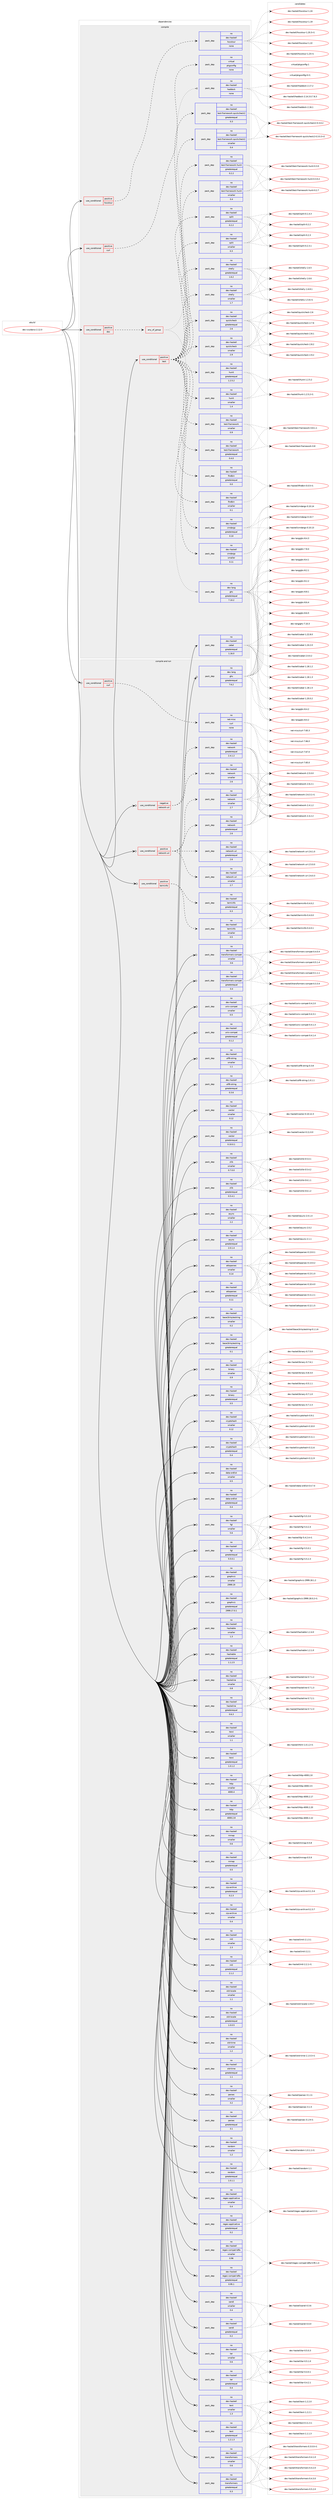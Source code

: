 digraph prolog {

# *************
# Graph options
# *************

newrank=true;
concentrate=true;
compound=true;
graph [rankdir=LR,fontname=Helvetica,fontsize=10,ranksep=1.5];#, ranksep=2.5, nodesep=0.2];
edge  [arrowhead=vee];
node  [fontname=Helvetica,fontsize=10];

# **********
# The ebuild
# **********

subgraph cluster_leftcol {
color=gray;
rank=same;
label=<<i>ebuild</i>>;
id [label="dev-vcs/darcs-2.12.0", color=red, width=4, href="../dev-vcs/darcs-2.12.0.svg"];
}

# ****************
# The dependencies
# ****************

subgraph cluster_midcol {
color=gray;
label=<<i>dependencies</i>>;
subgraph cluster_compile {
fillcolor="#eeeeee";
style=filled;
label=<<i>compile</i>>;
subgraph cond183543 {
dependency733283 [label=<<TABLE BORDER="0" CELLBORDER="1" CELLSPACING="0" CELLPADDING="4"><TR><TD ROWSPAN="3" CELLPADDING="10">use_conditional</TD></TR><TR><TD>positive</TD></TR><TR><TD>curl</TD></TR></TABLE>>, shape=none, color=red];
subgraph pack537519 {
dependency733284 [label=<<TABLE BORDER="0" CELLBORDER="1" CELLSPACING="0" CELLPADDING="4" WIDTH="220"><TR><TD ROWSPAN="6" CELLPADDING="30">pack_dep</TD></TR><TR><TD WIDTH="110">no</TD></TR><TR><TD>virtual</TD></TR><TR><TD>pkgconfig</TD></TR><TR><TD>none</TD></TR><TR><TD></TD></TR></TABLE>>, shape=none, color=blue];
}
dependency733283:e -> dependency733284:w [weight=20,style="dashed",arrowhead="vee"];
}
id:e -> dependency733283:w [weight=20,style="solid",arrowhead="vee"];
subgraph cond183544 {
dependency733285 [label=<<TABLE BORDER="0" CELLBORDER="1" CELLSPACING="0" CELLPADDING="4"><TR><TD ROWSPAN="3" CELLPADDING="10">use_conditional</TD></TR><TR><TD>positive</TD></TR><TR><TD>doc</TD></TR></TABLE>>, shape=none, color=red];
subgraph any11842 {
dependency733286 [label=<<TABLE BORDER="0" CELLBORDER="1" CELLSPACING="0" CELLPADDING="4"><TR><TD CELLPADDING="10">any_of_group</TD></TR></TABLE>>, shape=none, color=red];subgraph pack537520 {
dependency733287 [label=<<TABLE BORDER="0" CELLBORDER="1" CELLSPACING="0" CELLPADDING="4" WIDTH="220"><TR><TD ROWSPAN="6" CELLPADDING="30">pack_dep</TD></TR><TR><TD WIDTH="110">no</TD></TR><TR><TD>dev-haskell</TD></TR><TR><TD>haddock</TD></TR><TR><TD>none</TD></TR><TR><TD></TD></TR></TABLE>>, shape=none, color=blue];
}
dependency733286:e -> dependency733287:w [weight=20,style="dotted",arrowhead="oinv"];
subgraph pack537521 {
dependency733288 [label=<<TABLE BORDER="0" CELLBORDER="1" CELLSPACING="0" CELLPADDING="4" WIDTH="220"><TR><TD ROWSPAN="6" CELLPADDING="30">pack_dep</TD></TR><TR><TD WIDTH="110">no</TD></TR><TR><TD>dev-lang</TD></TR><TR><TD>ghc</TD></TR><TR><TD>greaterequal</TD></TR><TR><TD>7.10.2</TD></TR></TABLE>>, shape=none, color=blue];
}
dependency733286:e -> dependency733288:w [weight=20,style="dotted",arrowhead="oinv"];
}
dependency733285:e -> dependency733286:w [weight=20,style="dashed",arrowhead="vee"];
}
id:e -> dependency733285:w [weight=20,style="solid",arrowhead="vee"];
subgraph cond183545 {
dependency733289 [label=<<TABLE BORDER="0" CELLBORDER="1" CELLSPACING="0" CELLPADDING="4"><TR><TD ROWSPAN="3" CELLPADDING="10">use_conditional</TD></TR><TR><TD>positive</TD></TR><TR><TD>hscolour</TD></TR></TABLE>>, shape=none, color=red];
subgraph pack537522 {
dependency733290 [label=<<TABLE BORDER="0" CELLBORDER="1" CELLSPACING="0" CELLPADDING="4" WIDTH="220"><TR><TD ROWSPAN="6" CELLPADDING="30">pack_dep</TD></TR><TR><TD WIDTH="110">no</TD></TR><TR><TD>dev-haskell</TD></TR><TR><TD>hscolour</TD></TR><TR><TD>none</TD></TR><TR><TD></TD></TR></TABLE>>, shape=none, color=blue];
}
dependency733289:e -> dependency733290:w [weight=20,style="dashed",arrowhead="vee"];
}
id:e -> dependency733289:w [weight=20,style="solid",arrowhead="vee"];
subgraph cond183546 {
dependency733291 [label=<<TABLE BORDER="0" CELLBORDER="1" CELLSPACING="0" CELLPADDING="4"><TR><TD ROWSPAN="3" CELLPADDING="10">use_conditional</TD></TR><TR><TD>positive</TD></TR><TR><TD>test</TD></TR></TABLE>>, shape=none, color=red];
subgraph pack537523 {
dependency733292 [label=<<TABLE BORDER="0" CELLBORDER="1" CELLSPACING="0" CELLPADDING="4" WIDTH="220"><TR><TD ROWSPAN="6" CELLPADDING="30">pack_dep</TD></TR><TR><TD WIDTH="110">no</TD></TR><TR><TD>dev-haskell</TD></TR><TR><TD>cmdargs</TD></TR><TR><TD>greaterequal</TD></TR><TR><TD>0.10</TD></TR></TABLE>>, shape=none, color=blue];
}
dependency733291:e -> dependency733292:w [weight=20,style="dashed",arrowhead="vee"];
subgraph pack537524 {
dependency733293 [label=<<TABLE BORDER="0" CELLBORDER="1" CELLSPACING="0" CELLPADDING="4" WIDTH="220"><TR><TD ROWSPAN="6" CELLPADDING="30">pack_dep</TD></TR><TR><TD WIDTH="110">no</TD></TR><TR><TD>dev-haskell</TD></TR><TR><TD>cmdargs</TD></TR><TR><TD>smaller</TD></TR><TR><TD>0.11</TD></TR></TABLE>>, shape=none, color=blue];
}
dependency733291:e -> dependency733293:w [weight=20,style="dashed",arrowhead="vee"];
subgraph pack537525 {
dependency733294 [label=<<TABLE BORDER="0" CELLBORDER="1" CELLSPACING="0" CELLPADDING="4" WIDTH="220"><TR><TD ROWSPAN="6" CELLPADDING="30">pack_dep</TD></TR><TR><TD WIDTH="110">no</TD></TR><TR><TD>dev-haskell</TD></TR><TR><TD>findbin</TD></TR><TR><TD>greaterequal</TD></TR><TR><TD>0.0</TD></TR></TABLE>>, shape=none, color=blue];
}
dependency733291:e -> dependency733294:w [weight=20,style="dashed",arrowhead="vee"];
subgraph pack537526 {
dependency733295 [label=<<TABLE BORDER="0" CELLBORDER="1" CELLSPACING="0" CELLPADDING="4" WIDTH="220"><TR><TD ROWSPAN="6" CELLPADDING="30">pack_dep</TD></TR><TR><TD WIDTH="110">no</TD></TR><TR><TD>dev-haskell</TD></TR><TR><TD>findbin</TD></TR><TR><TD>smaller</TD></TR><TR><TD>0.1</TD></TR></TABLE>>, shape=none, color=blue];
}
dependency733291:e -> dependency733295:w [weight=20,style="dashed",arrowhead="vee"];
subgraph pack537527 {
dependency733296 [label=<<TABLE BORDER="0" CELLBORDER="1" CELLSPACING="0" CELLPADDING="4" WIDTH="220"><TR><TD ROWSPAN="6" CELLPADDING="30">pack_dep</TD></TR><TR><TD WIDTH="110">no</TD></TR><TR><TD>dev-haskell</TD></TR><TR><TD>hunit</TD></TR><TR><TD>greaterequal</TD></TR><TR><TD>1.2.5.2</TD></TR></TABLE>>, shape=none, color=blue];
}
dependency733291:e -> dependency733296:w [weight=20,style="dashed",arrowhead="vee"];
subgraph pack537528 {
dependency733297 [label=<<TABLE BORDER="0" CELLBORDER="1" CELLSPACING="0" CELLPADDING="4" WIDTH="220"><TR><TD ROWSPAN="6" CELLPADDING="30">pack_dep</TD></TR><TR><TD WIDTH="110">no</TD></TR><TR><TD>dev-haskell</TD></TR><TR><TD>hunit</TD></TR><TR><TD>smaller</TD></TR><TR><TD>1.4</TD></TR></TABLE>>, shape=none, color=blue];
}
dependency733291:e -> dependency733297:w [weight=20,style="dashed",arrowhead="vee"];
subgraph pack537529 {
dependency733298 [label=<<TABLE BORDER="0" CELLBORDER="1" CELLSPACING="0" CELLPADDING="4" WIDTH="220"><TR><TD ROWSPAN="6" CELLPADDING="30">pack_dep</TD></TR><TR><TD WIDTH="110">no</TD></TR><TR><TD>dev-haskell</TD></TR><TR><TD>quickcheck</TD></TR><TR><TD>greaterequal</TD></TR><TR><TD>2.6</TD></TR></TABLE>>, shape=none, color=blue];
}
dependency733291:e -> dependency733298:w [weight=20,style="dashed",arrowhead="vee"];
subgraph pack537530 {
dependency733299 [label=<<TABLE BORDER="0" CELLBORDER="1" CELLSPACING="0" CELLPADDING="4" WIDTH="220"><TR><TD ROWSPAN="6" CELLPADDING="30">pack_dep</TD></TR><TR><TD WIDTH="110">no</TD></TR><TR><TD>dev-haskell</TD></TR><TR><TD>quickcheck</TD></TR><TR><TD>smaller</TD></TR><TR><TD>2.9</TD></TR></TABLE>>, shape=none, color=blue];
}
dependency733291:e -> dependency733299:w [weight=20,style="dashed",arrowhead="vee"];
subgraph pack537531 {
dependency733300 [label=<<TABLE BORDER="0" CELLBORDER="1" CELLSPACING="0" CELLPADDING="4" WIDTH="220"><TR><TD ROWSPAN="6" CELLPADDING="30">pack_dep</TD></TR><TR><TD WIDTH="110">no</TD></TR><TR><TD>dev-haskell</TD></TR><TR><TD>shelly</TD></TR><TR><TD>greaterequal</TD></TR><TR><TD>1.6.2</TD></TR></TABLE>>, shape=none, color=blue];
}
dependency733291:e -> dependency733300:w [weight=20,style="dashed",arrowhead="vee"];
subgraph pack537532 {
dependency733301 [label=<<TABLE BORDER="0" CELLBORDER="1" CELLSPACING="0" CELLPADDING="4" WIDTH="220"><TR><TD ROWSPAN="6" CELLPADDING="30">pack_dep</TD></TR><TR><TD WIDTH="110">no</TD></TR><TR><TD>dev-haskell</TD></TR><TR><TD>shelly</TD></TR><TR><TD>smaller</TD></TR><TR><TD>1.7</TD></TR></TABLE>>, shape=none, color=blue];
}
dependency733291:e -> dependency733301:w [weight=20,style="dashed",arrowhead="vee"];
subgraph pack537533 {
dependency733302 [label=<<TABLE BORDER="0" CELLBORDER="1" CELLSPACING="0" CELLPADDING="4" WIDTH="220"><TR><TD ROWSPAN="6" CELLPADDING="30">pack_dep</TD></TR><TR><TD WIDTH="110">no</TD></TR><TR><TD>dev-haskell</TD></TR><TR><TD>split</TD></TR><TR><TD>greaterequal</TD></TR><TR><TD>0.2.2</TD></TR></TABLE>>, shape=none, color=blue];
}
dependency733291:e -> dependency733302:w [weight=20,style="dashed",arrowhead="vee"];
subgraph pack537534 {
dependency733303 [label=<<TABLE BORDER="0" CELLBORDER="1" CELLSPACING="0" CELLPADDING="4" WIDTH="220"><TR><TD ROWSPAN="6" CELLPADDING="30">pack_dep</TD></TR><TR><TD WIDTH="110">no</TD></TR><TR><TD>dev-haskell</TD></TR><TR><TD>split</TD></TR><TR><TD>smaller</TD></TR><TR><TD>0.3</TD></TR></TABLE>>, shape=none, color=blue];
}
dependency733291:e -> dependency733303:w [weight=20,style="dashed",arrowhead="vee"];
subgraph pack537535 {
dependency733304 [label=<<TABLE BORDER="0" CELLBORDER="1" CELLSPACING="0" CELLPADDING="4" WIDTH="220"><TR><TD ROWSPAN="6" CELLPADDING="30">pack_dep</TD></TR><TR><TD WIDTH="110">no</TD></TR><TR><TD>dev-haskell</TD></TR><TR><TD>test-framework</TD></TR><TR><TD>greaterequal</TD></TR><TR><TD>0.4.0</TD></TR></TABLE>>, shape=none, color=blue];
}
dependency733291:e -> dependency733304:w [weight=20,style="dashed",arrowhead="vee"];
subgraph pack537536 {
dependency733305 [label=<<TABLE BORDER="0" CELLBORDER="1" CELLSPACING="0" CELLPADDING="4" WIDTH="220"><TR><TD ROWSPAN="6" CELLPADDING="30">pack_dep</TD></TR><TR><TD WIDTH="110">no</TD></TR><TR><TD>dev-haskell</TD></TR><TR><TD>test-framework</TD></TR><TR><TD>smaller</TD></TR><TR><TD>0.9</TD></TR></TABLE>>, shape=none, color=blue];
}
dependency733291:e -> dependency733305:w [weight=20,style="dashed",arrowhead="vee"];
subgraph pack537537 {
dependency733306 [label=<<TABLE BORDER="0" CELLBORDER="1" CELLSPACING="0" CELLPADDING="4" WIDTH="220"><TR><TD ROWSPAN="6" CELLPADDING="30">pack_dep</TD></TR><TR><TD WIDTH="110">no</TD></TR><TR><TD>dev-haskell</TD></TR><TR><TD>test-framework-hunit</TD></TR><TR><TD>greaterequal</TD></TR><TR><TD>0.2.2</TD></TR></TABLE>>, shape=none, color=blue];
}
dependency733291:e -> dependency733306:w [weight=20,style="dashed",arrowhead="vee"];
subgraph pack537538 {
dependency733307 [label=<<TABLE BORDER="0" CELLBORDER="1" CELLSPACING="0" CELLPADDING="4" WIDTH="220"><TR><TD ROWSPAN="6" CELLPADDING="30">pack_dep</TD></TR><TR><TD WIDTH="110">no</TD></TR><TR><TD>dev-haskell</TD></TR><TR><TD>test-framework-hunit</TD></TR><TR><TD>smaller</TD></TR><TR><TD>0.4</TD></TR></TABLE>>, shape=none, color=blue];
}
dependency733291:e -> dependency733307:w [weight=20,style="dashed",arrowhead="vee"];
subgraph pack537539 {
dependency733308 [label=<<TABLE BORDER="0" CELLBORDER="1" CELLSPACING="0" CELLPADDING="4" WIDTH="220"><TR><TD ROWSPAN="6" CELLPADDING="30">pack_dep</TD></TR><TR><TD WIDTH="110">no</TD></TR><TR><TD>dev-haskell</TD></TR><TR><TD>test-framework-quickcheck2</TD></TR><TR><TD>greaterequal</TD></TR><TR><TD>0.3</TD></TR></TABLE>>, shape=none, color=blue];
}
dependency733291:e -> dependency733308:w [weight=20,style="dashed",arrowhead="vee"];
subgraph pack537540 {
dependency733309 [label=<<TABLE BORDER="0" CELLBORDER="1" CELLSPACING="0" CELLPADDING="4" WIDTH="220"><TR><TD ROWSPAN="6" CELLPADDING="30">pack_dep</TD></TR><TR><TD WIDTH="110">no</TD></TR><TR><TD>dev-haskell</TD></TR><TR><TD>test-framework-quickcheck2</TD></TR><TR><TD>smaller</TD></TR><TR><TD>0.4</TD></TR></TABLE>>, shape=none, color=blue];
}
dependency733291:e -> dependency733309:w [weight=20,style="dashed",arrowhead="vee"];
}
id:e -> dependency733291:w [weight=20,style="solid",arrowhead="vee"];
subgraph pack537541 {
dependency733310 [label=<<TABLE BORDER="0" CELLBORDER="1" CELLSPACING="0" CELLPADDING="4" WIDTH="220"><TR><TD ROWSPAN="6" CELLPADDING="30">pack_dep</TD></TR><TR><TD WIDTH="110">no</TD></TR><TR><TD>dev-haskell</TD></TR><TR><TD>cabal</TD></TR><TR><TD>greaterequal</TD></TR><TR><TD>1.16.0</TD></TR></TABLE>>, shape=none, color=blue];
}
id:e -> dependency733310:w [weight=20,style="solid",arrowhead="vee"];
}
subgraph cluster_compileandrun {
fillcolor="#eeeeee";
style=filled;
label=<<i>compile and run</i>>;
subgraph cond183547 {
dependency733311 [label=<<TABLE BORDER="0" CELLBORDER="1" CELLSPACING="0" CELLPADDING="4"><TR><TD ROWSPAN="3" CELLPADDING="10">use_conditional</TD></TR><TR><TD>negative</TD></TR><TR><TD>network-uri</TD></TR></TABLE>>, shape=none, color=red];
subgraph pack537542 {
dependency733312 [label=<<TABLE BORDER="0" CELLBORDER="1" CELLSPACING="0" CELLPADDING="4" WIDTH="220"><TR><TD ROWSPAN="6" CELLPADDING="30">pack_dep</TD></TR><TR><TD WIDTH="110">no</TD></TR><TR><TD>dev-haskell</TD></TR><TR><TD>network</TD></TR><TR><TD>greaterequal</TD></TR><TR><TD>2.4.1.2</TD></TR></TABLE>>, shape=none, color=blue];
}
dependency733311:e -> dependency733312:w [weight=20,style="dashed",arrowhead="vee"];
subgraph pack537543 {
dependency733313 [label=<<TABLE BORDER="0" CELLBORDER="1" CELLSPACING="0" CELLPADDING="4" WIDTH="220"><TR><TD ROWSPAN="6" CELLPADDING="30">pack_dep</TD></TR><TR><TD WIDTH="110">no</TD></TR><TR><TD>dev-haskell</TD></TR><TR><TD>network</TD></TR><TR><TD>smaller</TD></TR><TR><TD>2.6</TD></TR></TABLE>>, shape=none, color=blue];
}
dependency733311:e -> dependency733313:w [weight=20,style="dashed",arrowhead="vee"];
}
id:e -> dependency733311:w [weight=20,style="solid",arrowhead="odotvee"];
subgraph cond183548 {
dependency733314 [label=<<TABLE BORDER="0" CELLBORDER="1" CELLSPACING="0" CELLPADDING="4"><TR><TD ROWSPAN="3" CELLPADDING="10">use_conditional</TD></TR><TR><TD>positive</TD></TR><TR><TD>curl</TD></TR></TABLE>>, shape=none, color=red];
subgraph pack537544 {
dependency733315 [label=<<TABLE BORDER="0" CELLBORDER="1" CELLSPACING="0" CELLPADDING="4" WIDTH="220"><TR><TD ROWSPAN="6" CELLPADDING="30">pack_dep</TD></TR><TR><TD WIDTH="110">no</TD></TR><TR><TD>net-misc</TD></TR><TR><TD>curl</TD></TR><TR><TD>none</TD></TR><TR><TD></TD></TR></TABLE>>, shape=none, color=blue];
}
dependency733314:e -> dependency733315:w [weight=20,style="dashed",arrowhead="vee"];
}
id:e -> dependency733314:w [weight=20,style="solid",arrowhead="odotvee"];
subgraph cond183549 {
dependency733316 [label=<<TABLE BORDER="0" CELLBORDER="1" CELLSPACING="0" CELLPADDING="4"><TR><TD ROWSPAN="3" CELLPADDING="10">use_conditional</TD></TR><TR><TD>positive</TD></TR><TR><TD>network-uri</TD></TR></TABLE>>, shape=none, color=red];
subgraph pack537545 {
dependency733317 [label=<<TABLE BORDER="0" CELLBORDER="1" CELLSPACING="0" CELLPADDING="4" WIDTH="220"><TR><TD ROWSPAN="6" CELLPADDING="30">pack_dep</TD></TR><TR><TD WIDTH="110">no</TD></TR><TR><TD>dev-haskell</TD></TR><TR><TD>network</TD></TR><TR><TD>greaterequal</TD></TR><TR><TD>2.6</TD></TR></TABLE>>, shape=none, color=blue];
}
dependency733316:e -> dependency733317:w [weight=20,style="dashed",arrowhead="vee"];
subgraph pack537546 {
dependency733318 [label=<<TABLE BORDER="0" CELLBORDER="1" CELLSPACING="0" CELLPADDING="4" WIDTH="220"><TR><TD ROWSPAN="6" CELLPADDING="30">pack_dep</TD></TR><TR><TD WIDTH="110">no</TD></TR><TR><TD>dev-haskell</TD></TR><TR><TD>network</TD></TR><TR><TD>smaller</TD></TR><TR><TD>2.7</TD></TR></TABLE>>, shape=none, color=blue];
}
dependency733316:e -> dependency733318:w [weight=20,style="dashed",arrowhead="vee"];
subgraph pack537547 {
dependency733319 [label=<<TABLE BORDER="0" CELLBORDER="1" CELLSPACING="0" CELLPADDING="4" WIDTH="220"><TR><TD ROWSPAN="6" CELLPADDING="30">pack_dep</TD></TR><TR><TD WIDTH="110">no</TD></TR><TR><TD>dev-haskell</TD></TR><TR><TD>network-uri</TD></TR><TR><TD>greaterequal</TD></TR><TR><TD>2.6</TD></TR></TABLE>>, shape=none, color=blue];
}
dependency733316:e -> dependency733319:w [weight=20,style="dashed",arrowhead="vee"];
subgraph pack537548 {
dependency733320 [label=<<TABLE BORDER="0" CELLBORDER="1" CELLSPACING="0" CELLPADDING="4" WIDTH="220"><TR><TD ROWSPAN="6" CELLPADDING="30">pack_dep</TD></TR><TR><TD WIDTH="110">no</TD></TR><TR><TD>dev-haskell</TD></TR><TR><TD>network-uri</TD></TR><TR><TD>smaller</TD></TR><TR><TD>2.7</TD></TR></TABLE>>, shape=none, color=blue];
}
dependency733316:e -> dependency733320:w [weight=20,style="dashed",arrowhead="vee"];
}
id:e -> dependency733316:w [weight=20,style="solid",arrowhead="odotvee"];
subgraph cond183550 {
dependency733321 [label=<<TABLE BORDER="0" CELLBORDER="1" CELLSPACING="0" CELLPADDING="4"><TR><TD ROWSPAN="3" CELLPADDING="10">use_conditional</TD></TR><TR><TD>positive</TD></TR><TR><TD>terminfo</TD></TR></TABLE>>, shape=none, color=red];
subgraph pack537549 {
dependency733322 [label=<<TABLE BORDER="0" CELLBORDER="1" CELLSPACING="0" CELLPADDING="4" WIDTH="220"><TR><TD ROWSPAN="6" CELLPADDING="30">pack_dep</TD></TR><TR><TD WIDTH="110">no</TD></TR><TR><TD>dev-haskell</TD></TR><TR><TD>terminfo</TD></TR><TR><TD>greaterequal</TD></TR><TR><TD>0.3</TD></TR></TABLE>>, shape=none, color=blue];
}
dependency733321:e -> dependency733322:w [weight=20,style="dashed",arrowhead="vee"];
subgraph pack537550 {
dependency733323 [label=<<TABLE BORDER="0" CELLBORDER="1" CELLSPACING="0" CELLPADDING="4" WIDTH="220"><TR><TD ROWSPAN="6" CELLPADDING="30">pack_dep</TD></TR><TR><TD WIDTH="110">no</TD></TR><TR><TD>dev-haskell</TD></TR><TR><TD>terminfo</TD></TR><TR><TD>smaller</TD></TR><TR><TD>0.5</TD></TR></TABLE>>, shape=none, color=blue];
}
dependency733321:e -> dependency733323:w [weight=20,style="dashed",arrowhead="vee"];
}
id:e -> dependency733321:w [weight=20,style="solid",arrowhead="odotvee"];
subgraph pack537551 {
dependency733324 [label=<<TABLE BORDER="0" CELLBORDER="1" CELLSPACING="0" CELLPADDING="4" WIDTH="220"><TR><TD ROWSPAN="6" CELLPADDING="30">pack_dep</TD></TR><TR><TD WIDTH="110">no</TD></TR><TR><TD>dev-haskell</TD></TR><TR><TD>async</TD></TR><TR><TD>greaterequal</TD></TR><TR><TD>2.0.1.4</TD></TR></TABLE>>, shape=none, color=blue];
}
id:e -> dependency733324:w [weight=20,style="solid",arrowhead="odotvee"];
subgraph pack537552 {
dependency733325 [label=<<TABLE BORDER="0" CELLBORDER="1" CELLSPACING="0" CELLPADDING="4" WIDTH="220"><TR><TD ROWSPAN="6" CELLPADDING="30">pack_dep</TD></TR><TR><TD WIDTH="110">no</TD></TR><TR><TD>dev-haskell</TD></TR><TR><TD>async</TD></TR><TR><TD>smaller</TD></TR><TR><TD>2.2</TD></TR></TABLE>>, shape=none, color=blue];
}
id:e -> dependency733325:w [weight=20,style="solid",arrowhead="odotvee"];
subgraph pack537553 {
dependency733326 [label=<<TABLE BORDER="0" CELLBORDER="1" CELLSPACING="0" CELLPADDING="4" WIDTH="220"><TR><TD ROWSPAN="6" CELLPADDING="30">pack_dep</TD></TR><TR><TD WIDTH="110">no</TD></TR><TR><TD>dev-haskell</TD></TR><TR><TD>attoparsec</TD></TR><TR><TD>greaterequal</TD></TR><TR><TD>0.11</TD></TR></TABLE>>, shape=none, color=blue];
}
id:e -> dependency733326:w [weight=20,style="solid",arrowhead="odotvee"];
subgraph pack537554 {
dependency733327 [label=<<TABLE BORDER="0" CELLBORDER="1" CELLSPACING="0" CELLPADDING="4" WIDTH="220"><TR><TD ROWSPAN="6" CELLPADDING="30">pack_dep</TD></TR><TR><TD WIDTH="110">no</TD></TR><TR><TD>dev-haskell</TD></TR><TR><TD>attoparsec</TD></TR><TR><TD>smaller</TD></TR><TR><TD>0.14</TD></TR></TABLE>>, shape=none, color=blue];
}
id:e -> dependency733327:w [weight=20,style="solid",arrowhead="odotvee"];
subgraph pack537555 {
dependency733328 [label=<<TABLE BORDER="0" CELLBORDER="1" CELLSPACING="0" CELLPADDING="4" WIDTH="220"><TR><TD ROWSPAN="6" CELLPADDING="30">pack_dep</TD></TR><TR><TD WIDTH="110">no</TD></TR><TR><TD>dev-haskell</TD></TR><TR><TD>base16-bytestring</TD></TR><TR><TD>greaterequal</TD></TR><TR><TD>0.1</TD></TR></TABLE>>, shape=none, color=blue];
}
id:e -> dependency733328:w [weight=20,style="solid",arrowhead="odotvee"];
subgraph pack537556 {
dependency733329 [label=<<TABLE BORDER="0" CELLBORDER="1" CELLSPACING="0" CELLPADDING="4" WIDTH="220"><TR><TD ROWSPAN="6" CELLPADDING="30">pack_dep</TD></TR><TR><TD WIDTH="110">no</TD></TR><TR><TD>dev-haskell</TD></TR><TR><TD>base16-bytestring</TD></TR><TR><TD>smaller</TD></TR><TR><TD>0.2</TD></TR></TABLE>>, shape=none, color=blue];
}
id:e -> dependency733329:w [weight=20,style="solid",arrowhead="odotvee"];
subgraph pack537557 {
dependency733330 [label=<<TABLE BORDER="0" CELLBORDER="1" CELLSPACING="0" CELLPADDING="4" WIDTH="220"><TR><TD ROWSPAN="6" CELLPADDING="30">pack_dep</TD></TR><TR><TD WIDTH="110">no</TD></TR><TR><TD>dev-haskell</TD></TR><TR><TD>binary</TD></TR><TR><TD>greaterequal</TD></TR><TR><TD>0.5</TD></TR></TABLE>>, shape=none, color=blue];
}
id:e -> dependency733330:w [weight=20,style="solid",arrowhead="odotvee"];
subgraph pack537558 {
dependency733331 [label=<<TABLE BORDER="0" CELLBORDER="1" CELLSPACING="0" CELLPADDING="4" WIDTH="220"><TR><TD ROWSPAN="6" CELLPADDING="30">pack_dep</TD></TR><TR><TD WIDTH="110">no</TD></TR><TR><TD>dev-haskell</TD></TR><TR><TD>binary</TD></TR><TR><TD>smaller</TD></TR><TR><TD>0.9</TD></TR></TABLE>>, shape=none, color=blue];
}
id:e -> dependency733331:w [weight=20,style="solid",arrowhead="odotvee"];
subgraph pack537559 {
dependency733332 [label=<<TABLE BORDER="0" CELLBORDER="1" CELLSPACING="0" CELLPADDING="4" WIDTH="220"><TR><TD ROWSPAN="6" CELLPADDING="30">pack_dep</TD></TR><TR><TD WIDTH="110">no</TD></TR><TR><TD>dev-haskell</TD></TR><TR><TD>cryptohash</TD></TR><TR><TD>greaterequal</TD></TR><TR><TD>0.4</TD></TR></TABLE>>, shape=none, color=blue];
}
id:e -> dependency733332:w [weight=20,style="solid",arrowhead="odotvee"];
subgraph pack537560 {
dependency733333 [label=<<TABLE BORDER="0" CELLBORDER="1" CELLSPACING="0" CELLPADDING="4" WIDTH="220"><TR><TD ROWSPAN="6" CELLPADDING="30">pack_dep</TD></TR><TR><TD WIDTH="110">no</TD></TR><TR><TD>dev-haskell</TD></TR><TR><TD>cryptohash</TD></TR><TR><TD>smaller</TD></TR><TR><TD>0.12</TD></TR></TABLE>>, shape=none, color=blue];
}
id:e -> dependency733333:w [weight=20,style="solid",arrowhead="odotvee"];
subgraph pack537561 {
dependency733334 [label=<<TABLE BORDER="0" CELLBORDER="1" CELLSPACING="0" CELLPADDING="4" WIDTH="220"><TR><TD ROWSPAN="6" CELLPADDING="30">pack_dep</TD></TR><TR><TD WIDTH="110">no</TD></TR><TR><TD>dev-haskell</TD></TR><TR><TD>data-ordlist</TD></TR><TR><TD>greaterequal</TD></TR><TR><TD>0.4</TD></TR></TABLE>>, shape=none, color=blue];
}
id:e -> dependency733334:w [weight=20,style="solid",arrowhead="odotvee"];
subgraph pack537562 {
dependency733335 [label=<<TABLE BORDER="0" CELLBORDER="1" CELLSPACING="0" CELLPADDING="4" WIDTH="220"><TR><TD ROWSPAN="6" CELLPADDING="30">pack_dep</TD></TR><TR><TD WIDTH="110">no</TD></TR><TR><TD>dev-haskell</TD></TR><TR><TD>data-ordlist</TD></TR><TR><TD>smaller</TD></TR><TR><TD>0.5</TD></TR></TABLE>>, shape=none, color=blue];
}
id:e -> dependency733335:w [weight=20,style="solid",arrowhead="odotvee"];
subgraph pack537563 {
dependency733336 [label=<<TABLE BORDER="0" CELLBORDER="1" CELLSPACING="0" CELLPADDING="4" WIDTH="220"><TR><TD ROWSPAN="6" CELLPADDING="30">pack_dep</TD></TR><TR><TD WIDTH="110">no</TD></TR><TR><TD>dev-haskell</TD></TR><TR><TD>fgl</TD></TR><TR><TD>greaterequal</TD></TR><TR><TD>5.5.0.1</TD></TR></TABLE>>, shape=none, color=blue];
}
id:e -> dependency733336:w [weight=20,style="solid",arrowhead="odotvee"];
subgraph pack537564 {
dependency733337 [label=<<TABLE BORDER="0" CELLBORDER="1" CELLSPACING="0" CELLPADDING="4" WIDTH="220"><TR><TD ROWSPAN="6" CELLPADDING="30">pack_dep</TD></TR><TR><TD WIDTH="110">no</TD></TR><TR><TD>dev-haskell</TD></TR><TR><TD>fgl</TD></TR><TR><TD>smaller</TD></TR><TR><TD>5.6</TD></TR></TABLE>>, shape=none, color=blue];
}
id:e -> dependency733337:w [weight=20,style="solid",arrowhead="odotvee"];
subgraph pack537565 {
dependency733338 [label=<<TABLE BORDER="0" CELLBORDER="1" CELLSPACING="0" CELLPADDING="4" WIDTH="220"><TR><TD ROWSPAN="6" CELLPADDING="30">pack_dep</TD></TR><TR><TD WIDTH="110">no</TD></TR><TR><TD>dev-haskell</TD></TR><TR><TD>graphviz</TD></TR><TR><TD>greaterequal</TD></TR><TR><TD>2999.17.0.1</TD></TR></TABLE>>, shape=none, color=blue];
}
id:e -> dependency733338:w [weight=20,style="solid",arrowhead="odotvee"];
subgraph pack537566 {
dependency733339 [label=<<TABLE BORDER="0" CELLBORDER="1" CELLSPACING="0" CELLPADDING="4" WIDTH="220"><TR><TD ROWSPAN="6" CELLPADDING="30">pack_dep</TD></TR><TR><TD WIDTH="110">no</TD></TR><TR><TD>dev-haskell</TD></TR><TR><TD>graphviz</TD></TR><TR><TD>smaller</TD></TR><TR><TD>2999.19</TD></TR></TABLE>>, shape=none, color=blue];
}
id:e -> dependency733339:w [weight=20,style="solid",arrowhead="odotvee"];
subgraph pack537567 {
dependency733340 [label=<<TABLE BORDER="0" CELLBORDER="1" CELLSPACING="0" CELLPADDING="4" WIDTH="220"><TR><TD ROWSPAN="6" CELLPADDING="30">pack_dep</TD></TR><TR><TD WIDTH="110">no</TD></TR><TR><TD>dev-haskell</TD></TR><TR><TD>hashable</TD></TR><TR><TD>greaterequal</TD></TR><TR><TD>1.1.2.5</TD></TR></TABLE>>, shape=none, color=blue];
}
id:e -> dependency733340:w [weight=20,style="solid",arrowhead="odotvee"];
subgraph pack537568 {
dependency733341 [label=<<TABLE BORDER="0" CELLBORDER="1" CELLSPACING="0" CELLPADDING="4" WIDTH="220"><TR><TD ROWSPAN="6" CELLPADDING="30">pack_dep</TD></TR><TR><TD WIDTH="110">no</TD></TR><TR><TD>dev-haskell</TD></TR><TR><TD>hashable</TD></TR><TR><TD>smaller</TD></TR><TR><TD>1.3</TD></TR></TABLE>>, shape=none, color=blue];
}
id:e -> dependency733341:w [weight=20,style="solid",arrowhead="odotvee"];
subgraph pack537569 {
dependency733342 [label=<<TABLE BORDER="0" CELLBORDER="1" CELLSPACING="0" CELLPADDING="4" WIDTH="220"><TR><TD ROWSPAN="6" CELLPADDING="30">pack_dep</TD></TR><TR><TD WIDTH="110">no</TD></TR><TR><TD>dev-haskell</TD></TR><TR><TD>haskeline</TD></TR><TR><TD>greaterequal</TD></TR><TR><TD>0.6.3</TD></TR></TABLE>>, shape=none, color=blue];
}
id:e -> dependency733342:w [weight=20,style="solid",arrowhead="odotvee"];
subgraph pack537570 {
dependency733343 [label=<<TABLE BORDER="0" CELLBORDER="1" CELLSPACING="0" CELLPADDING="4" WIDTH="220"><TR><TD ROWSPAN="6" CELLPADDING="30">pack_dep</TD></TR><TR><TD WIDTH="110">no</TD></TR><TR><TD>dev-haskell</TD></TR><TR><TD>haskeline</TD></TR><TR><TD>smaller</TD></TR><TR><TD>0.8</TD></TR></TABLE>>, shape=none, color=blue];
}
id:e -> dependency733343:w [weight=20,style="solid",arrowhead="odotvee"];
subgraph pack537571 {
dependency733344 [label=<<TABLE BORDER="0" CELLBORDER="1" CELLSPACING="0" CELLPADDING="4" WIDTH="220"><TR><TD ROWSPAN="6" CELLPADDING="30">pack_dep</TD></TR><TR><TD WIDTH="110">no</TD></TR><TR><TD>dev-haskell</TD></TR><TR><TD>html</TD></TR><TR><TD>greaterequal</TD></TR><TR><TD>1.0.1.2</TD></TR></TABLE>>, shape=none, color=blue];
}
id:e -> dependency733344:w [weight=20,style="solid",arrowhead="odotvee"];
subgraph pack537572 {
dependency733345 [label=<<TABLE BORDER="0" CELLBORDER="1" CELLSPACING="0" CELLPADDING="4" WIDTH="220"><TR><TD ROWSPAN="6" CELLPADDING="30">pack_dep</TD></TR><TR><TD WIDTH="110">no</TD></TR><TR><TD>dev-haskell</TD></TR><TR><TD>html</TD></TR><TR><TD>smaller</TD></TR><TR><TD>1.1</TD></TR></TABLE>>, shape=none, color=blue];
}
id:e -> dependency733345:w [weight=20,style="solid",arrowhead="odotvee"];
subgraph pack537573 {
dependency733346 [label=<<TABLE BORDER="0" CELLBORDER="1" CELLSPACING="0" CELLPADDING="4" WIDTH="220"><TR><TD ROWSPAN="6" CELLPADDING="30">pack_dep</TD></TR><TR><TD WIDTH="110">no</TD></TR><TR><TD>dev-haskell</TD></TR><TR><TD>http</TD></TR><TR><TD>greaterequal</TD></TR><TR><TD>4000.2.8</TD></TR></TABLE>>, shape=none, color=blue];
}
id:e -> dependency733346:w [weight=20,style="solid",arrowhead="odotvee"];
subgraph pack537574 {
dependency733347 [label=<<TABLE BORDER="0" CELLBORDER="1" CELLSPACING="0" CELLPADDING="4" WIDTH="220"><TR><TD ROWSPAN="6" CELLPADDING="30">pack_dep</TD></TR><TR><TD WIDTH="110">no</TD></TR><TR><TD>dev-haskell</TD></TR><TR><TD>http</TD></TR><TR><TD>smaller</TD></TR><TR><TD>4000.4</TD></TR></TABLE>>, shape=none, color=blue];
}
id:e -> dependency733347:w [weight=20,style="solid",arrowhead="odotvee"];
subgraph pack537575 {
dependency733348 [label=<<TABLE BORDER="0" CELLBORDER="1" CELLSPACING="0" CELLPADDING="4" WIDTH="220"><TR><TD ROWSPAN="6" CELLPADDING="30">pack_dep</TD></TR><TR><TD WIDTH="110">no</TD></TR><TR><TD>dev-haskell</TD></TR><TR><TD>mmap</TD></TR><TR><TD>greaterequal</TD></TR><TR><TD>0.5</TD></TR></TABLE>>, shape=none, color=blue];
}
id:e -> dependency733348:w [weight=20,style="solid",arrowhead="odotvee"];
subgraph pack537576 {
dependency733349 [label=<<TABLE BORDER="0" CELLBORDER="1" CELLSPACING="0" CELLPADDING="4" WIDTH="220"><TR><TD ROWSPAN="6" CELLPADDING="30">pack_dep</TD></TR><TR><TD WIDTH="110">no</TD></TR><TR><TD>dev-haskell</TD></TR><TR><TD>mmap</TD></TR><TR><TD>smaller</TD></TR><TR><TD>0.6</TD></TR></TABLE>>, shape=none, color=blue];
}
id:e -> dependency733349:w [weight=20,style="solid",arrowhead="odotvee"];
subgraph pack537577 {
dependency733350 [label=<<TABLE BORDER="0" CELLBORDER="1" CELLSPACING="0" CELLPADDING="4" WIDTH="220"><TR><TD ROWSPAN="6" CELLPADDING="30">pack_dep</TD></TR><TR><TD WIDTH="110">no</TD></TR><TR><TD>dev-haskell</TD></TR><TR><TD>mtl</TD></TR><TR><TD>greaterequal</TD></TR><TR><TD>2.1.2</TD></TR></TABLE>>, shape=none, color=blue];
}
id:e -> dependency733350:w [weight=20,style="solid",arrowhead="odotvee"];
subgraph pack537578 {
dependency733351 [label=<<TABLE BORDER="0" CELLBORDER="1" CELLSPACING="0" CELLPADDING="4" WIDTH="220"><TR><TD ROWSPAN="6" CELLPADDING="30">pack_dep</TD></TR><TR><TD WIDTH="110">no</TD></TR><TR><TD>dev-haskell</TD></TR><TR><TD>mtl</TD></TR><TR><TD>smaller</TD></TR><TR><TD>2.3</TD></TR></TABLE>>, shape=none, color=blue];
}
id:e -> dependency733351:w [weight=20,style="solid",arrowhead="odotvee"];
subgraph pack537579 {
dependency733352 [label=<<TABLE BORDER="0" CELLBORDER="1" CELLSPACING="0" CELLPADDING="4" WIDTH="220"><TR><TD ROWSPAN="6" CELLPADDING="30">pack_dep</TD></TR><TR><TD WIDTH="110">no</TD></TR><TR><TD>dev-haskell</TD></TR><TR><TD>old-locale</TD></TR><TR><TD>greaterequal</TD></TR><TR><TD>1.0.0.5</TD></TR></TABLE>>, shape=none, color=blue];
}
id:e -> dependency733352:w [weight=20,style="solid",arrowhead="odotvee"];
subgraph pack537580 {
dependency733353 [label=<<TABLE BORDER="0" CELLBORDER="1" CELLSPACING="0" CELLPADDING="4" WIDTH="220"><TR><TD ROWSPAN="6" CELLPADDING="30">pack_dep</TD></TR><TR><TD WIDTH="110">no</TD></TR><TR><TD>dev-haskell</TD></TR><TR><TD>old-locale</TD></TR><TR><TD>smaller</TD></TR><TR><TD>1.1</TD></TR></TABLE>>, shape=none, color=blue];
}
id:e -> dependency733353:w [weight=20,style="solid",arrowhead="odotvee"];
subgraph pack537581 {
dependency733354 [label=<<TABLE BORDER="0" CELLBORDER="1" CELLSPACING="0" CELLPADDING="4" WIDTH="220"><TR><TD ROWSPAN="6" CELLPADDING="30">pack_dep</TD></TR><TR><TD WIDTH="110">no</TD></TR><TR><TD>dev-haskell</TD></TR><TR><TD>old-time</TD></TR><TR><TD>greaterequal</TD></TR><TR><TD>1.1</TD></TR></TABLE>>, shape=none, color=blue];
}
id:e -> dependency733354:w [weight=20,style="solid",arrowhead="odotvee"];
subgraph pack537582 {
dependency733355 [label=<<TABLE BORDER="0" CELLBORDER="1" CELLSPACING="0" CELLPADDING="4" WIDTH="220"><TR><TD ROWSPAN="6" CELLPADDING="30">pack_dep</TD></TR><TR><TD WIDTH="110">no</TD></TR><TR><TD>dev-haskell</TD></TR><TR><TD>old-time</TD></TR><TR><TD>smaller</TD></TR><TR><TD>1.2</TD></TR></TABLE>>, shape=none, color=blue];
}
id:e -> dependency733355:w [weight=20,style="solid",arrowhead="odotvee"];
subgraph pack537583 {
dependency733356 [label=<<TABLE BORDER="0" CELLBORDER="1" CELLSPACING="0" CELLPADDING="4" WIDTH="220"><TR><TD ROWSPAN="6" CELLPADDING="30">pack_dep</TD></TR><TR><TD WIDTH="110">no</TD></TR><TR><TD>dev-haskell</TD></TR><TR><TD>parsec</TD></TR><TR><TD>greaterequal</TD></TR><TR><TD>3.1</TD></TR></TABLE>>, shape=none, color=blue];
}
id:e -> dependency733356:w [weight=20,style="solid",arrowhead="odotvee"];
subgraph pack537584 {
dependency733357 [label=<<TABLE BORDER="0" CELLBORDER="1" CELLSPACING="0" CELLPADDING="4" WIDTH="220"><TR><TD ROWSPAN="6" CELLPADDING="30">pack_dep</TD></TR><TR><TD WIDTH="110">no</TD></TR><TR><TD>dev-haskell</TD></TR><TR><TD>parsec</TD></TR><TR><TD>smaller</TD></TR><TR><TD>3.2</TD></TR></TABLE>>, shape=none, color=blue];
}
id:e -> dependency733357:w [weight=20,style="solid",arrowhead="odotvee"];
subgraph pack537585 {
dependency733358 [label=<<TABLE BORDER="0" CELLBORDER="1" CELLSPACING="0" CELLPADDING="4" WIDTH="220"><TR><TD ROWSPAN="6" CELLPADDING="30">pack_dep</TD></TR><TR><TD WIDTH="110">no</TD></TR><TR><TD>dev-haskell</TD></TR><TR><TD>random</TD></TR><TR><TD>greaterequal</TD></TR><TR><TD>1.0.1.1</TD></TR></TABLE>>, shape=none, color=blue];
}
id:e -> dependency733358:w [weight=20,style="solid",arrowhead="odotvee"];
subgraph pack537586 {
dependency733359 [label=<<TABLE BORDER="0" CELLBORDER="1" CELLSPACING="0" CELLPADDING="4" WIDTH="220"><TR><TD ROWSPAN="6" CELLPADDING="30">pack_dep</TD></TR><TR><TD WIDTH="110">no</TD></TR><TR><TD>dev-haskell</TD></TR><TR><TD>random</TD></TR><TR><TD>smaller</TD></TR><TR><TD>1.2</TD></TR></TABLE>>, shape=none, color=blue];
}
id:e -> dependency733359:w [weight=20,style="solid",arrowhead="odotvee"];
subgraph pack537587 {
dependency733360 [label=<<TABLE BORDER="0" CELLBORDER="1" CELLSPACING="0" CELLPADDING="4" WIDTH="220"><TR><TD ROWSPAN="6" CELLPADDING="30">pack_dep</TD></TR><TR><TD WIDTH="110">no</TD></TR><TR><TD>dev-haskell</TD></TR><TR><TD>regex-applicative</TD></TR><TR><TD>greaterequal</TD></TR><TR><TD>0.2</TD></TR></TABLE>>, shape=none, color=blue];
}
id:e -> dependency733360:w [weight=20,style="solid",arrowhead="odotvee"];
subgraph pack537588 {
dependency733361 [label=<<TABLE BORDER="0" CELLBORDER="1" CELLSPACING="0" CELLPADDING="4" WIDTH="220"><TR><TD ROWSPAN="6" CELLPADDING="30">pack_dep</TD></TR><TR><TD WIDTH="110">no</TD></TR><TR><TD>dev-haskell</TD></TR><TR><TD>regex-applicative</TD></TR><TR><TD>smaller</TD></TR><TR><TD>0.4</TD></TR></TABLE>>, shape=none, color=blue];
}
id:e -> dependency733361:w [weight=20,style="solid",arrowhead="odotvee"];
subgraph pack537589 {
dependency733362 [label=<<TABLE BORDER="0" CELLBORDER="1" CELLSPACING="0" CELLPADDING="4" WIDTH="220"><TR><TD ROWSPAN="6" CELLPADDING="30">pack_dep</TD></TR><TR><TD WIDTH="110">no</TD></TR><TR><TD>dev-haskell</TD></TR><TR><TD>regex-compat-tdfa</TD></TR><TR><TD>greaterequal</TD></TR><TR><TD>0.95.1</TD></TR></TABLE>>, shape=none, color=blue];
}
id:e -> dependency733362:w [weight=20,style="solid",arrowhead="odotvee"];
subgraph pack537590 {
dependency733363 [label=<<TABLE BORDER="0" CELLBORDER="1" CELLSPACING="0" CELLPADDING="4" WIDTH="220"><TR><TD ROWSPAN="6" CELLPADDING="30">pack_dep</TD></TR><TR><TD WIDTH="110">no</TD></TR><TR><TD>dev-haskell</TD></TR><TR><TD>regex-compat-tdfa</TD></TR><TR><TD>smaller</TD></TR><TR><TD>0.96</TD></TR></TABLE>>, shape=none, color=blue];
}
id:e -> dependency733363:w [weight=20,style="solid",arrowhead="odotvee"];
subgraph pack537591 {
dependency733364 [label=<<TABLE BORDER="0" CELLBORDER="1" CELLSPACING="0" CELLPADDING="4" WIDTH="220"><TR><TD ROWSPAN="6" CELLPADDING="30">pack_dep</TD></TR><TR><TD WIDTH="110">no</TD></TR><TR><TD>dev-haskell</TD></TR><TR><TD>sandi</TD></TR><TR><TD>greaterequal</TD></TR><TR><TD>0.2</TD></TR></TABLE>>, shape=none, color=blue];
}
id:e -> dependency733364:w [weight=20,style="solid",arrowhead="odotvee"];
subgraph pack537592 {
dependency733365 [label=<<TABLE BORDER="0" CELLBORDER="1" CELLSPACING="0" CELLPADDING="4" WIDTH="220"><TR><TD ROWSPAN="6" CELLPADDING="30">pack_dep</TD></TR><TR><TD WIDTH="110">no</TD></TR><TR><TD>dev-haskell</TD></TR><TR><TD>sandi</TD></TR><TR><TD>smaller</TD></TR><TR><TD>0.4</TD></TR></TABLE>>, shape=none, color=blue];
}
id:e -> dependency733365:w [weight=20,style="solid",arrowhead="odotvee"];
subgraph pack537593 {
dependency733366 [label=<<TABLE BORDER="0" CELLBORDER="1" CELLSPACING="0" CELLPADDING="4" WIDTH="220"><TR><TD ROWSPAN="6" CELLPADDING="30">pack_dep</TD></TR><TR><TD WIDTH="110">no</TD></TR><TR><TD>dev-haskell</TD></TR><TR><TD>tar</TD></TR><TR><TD>greaterequal</TD></TR><TR><TD>0.4</TD></TR></TABLE>>, shape=none, color=blue];
}
id:e -> dependency733366:w [weight=20,style="solid",arrowhead="odotvee"];
subgraph pack537594 {
dependency733367 [label=<<TABLE BORDER="0" CELLBORDER="1" CELLSPACING="0" CELLPADDING="4" WIDTH="220"><TR><TD ROWSPAN="6" CELLPADDING="30">pack_dep</TD></TR><TR><TD WIDTH="110">no</TD></TR><TR><TD>dev-haskell</TD></TR><TR><TD>tar</TD></TR><TR><TD>smaller</TD></TR><TR><TD>0.6</TD></TR></TABLE>>, shape=none, color=blue];
}
id:e -> dependency733367:w [weight=20,style="solid",arrowhead="odotvee"];
subgraph pack537595 {
dependency733368 [label=<<TABLE BORDER="0" CELLBORDER="1" CELLSPACING="0" CELLPADDING="4" WIDTH="220"><TR><TD ROWSPAN="6" CELLPADDING="30">pack_dep</TD></TR><TR><TD WIDTH="110">no</TD></TR><TR><TD>dev-haskell</TD></TR><TR><TD>text</TD></TR><TR><TD>greaterequal</TD></TR><TR><TD>1.2.1.3</TD></TR></TABLE>>, shape=none, color=blue];
}
id:e -> dependency733368:w [weight=20,style="solid",arrowhead="odotvee"];
subgraph pack537596 {
dependency733369 [label=<<TABLE BORDER="0" CELLBORDER="1" CELLSPACING="0" CELLPADDING="4" WIDTH="220"><TR><TD ROWSPAN="6" CELLPADDING="30">pack_dep</TD></TR><TR><TD WIDTH="110">no</TD></TR><TR><TD>dev-haskell</TD></TR><TR><TD>text</TD></TR><TR><TD>smaller</TD></TR><TR><TD>1.3</TD></TR></TABLE>>, shape=none, color=blue];
}
id:e -> dependency733369:w [weight=20,style="solid",arrowhead="odotvee"];
subgraph pack537597 {
dependency733370 [label=<<TABLE BORDER="0" CELLBORDER="1" CELLSPACING="0" CELLPADDING="4" WIDTH="220"><TR><TD ROWSPAN="6" CELLPADDING="30">pack_dep</TD></TR><TR><TD WIDTH="110">no</TD></TR><TR><TD>dev-haskell</TD></TR><TR><TD>transformers</TD></TR><TR><TD>greaterequal</TD></TR><TR><TD>0.3</TD></TR></TABLE>>, shape=none, color=blue];
}
id:e -> dependency733370:w [weight=20,style="solid",arrowhead="odotvee"];
subgraph pack537598 {
dependency733371 [label=<<TABLE BORDER="0" CELLBORDER="1" CELLSPACING="0" CELLPADDING="4" WIDTH="220"><TR><TD ROWSPAN="6" CELLPADDING="30">pack_dep</TD></TR><TR><TD WIDTH="110">no</TD></TR><TR><TD>dev-haskell</TD></TR><TR><TD>transformers</TD></TR><TR><TD>smaller</TD></TR><TR><TD>0.6</TD></TR></TABLE>>, shape=none, color=blue];
}
id:e -> dependency733371:w [weight=20,style="solid",arrowhead="odotvee"];
subgraph pack537599 {
dependency733372 [label=<<TABLE BORDER="0" CELLBORDER="1" CELLSPACING="0" CELLPADDING="4" WIDTH="220"><TR><TD ROWSPAN="6" CELLPADDING="30">pack_dep</TD></TR><TR><TD WIDTH="110">no</TD></TR><TR><TD>dev-haskell</TD></TR><TR><TD>transformers-compat</TD></TR><TR><TD>greaterequal</TD></TR><TR><TD>0.4</TD></TR></TABLE>>, shape=none, color=blue];
}
id:e -> dependency733372:w [weight=20,style="solid",arrowhead="odotvee"];
subgraph pack537600 {
dependency733373 [label=<<TABLE BORDER="0" CELLBORDER="1" CELLSPACING="0" CELLPADDING="4" WIDTH="220"><TR><TD ROWSPAN="6" CELLPADDING="30">pack_dep</TD></TR><TR><TD WIDTH="110">no</TD></TR><TR><TD>dev-haskell</TD></TR><TR><TD>transformers-compat</TD></TR><TR><TD>smaller</TD></TR><TR><TD>0.6</TD></TR></TABLE>>, shape=none, color=blue];
}
id:e -> dependency733373:w [weight=20,style="solid",arrowhead="odotvee"];
subgraph pack537601 {
dependency733374 [label=<<TABLE BORDER="0" CELLBORDER="1" CELLSPACING="0" CELLPADDING="4" WIDTH="220"><TR><TD ROWSPAN="6" CELLPADDING="30">pack_dep</TD></TR><TR><TD WIDTH="110">no</TD></TR><TR><TD>dev-haskell</TD></TR><TR><TD>unix-compat</TD></TR><TR><TD>greaterequal</TD></TR><TR><TD>0.1.2</TD></TR></TABLE>>, shape=none, color=blue];
}
id:e -> dependency733374:w [weight=20,style="solid",arrowhead="odotvee"];
subgraph pack537602 {
dependency733375 [label=<<TABLE BORDER="0" CELLBORDER="1" CELLSPACING="0" CELLPADDING="4" WIDTH="220"><TR><TD ROWSPAN="6" CELLPADDING="30">pack_dep</TD></TR><TR><TD WIDTH="110">no</TD></TR><TR><TD>dev-haskell</TD></TR><TR><TD>unix-compat</TD></TR><TR><TD>smaller</TD></TR><TR><TD>0.5</TD></TR></TABLE>>, shape=none, color=blue];
}
id:e -> dependency733375:w [weight=20,style="solid",arrowhead="odotvee"];
subgraph pack537603 {
dependency733376 [label=<<TABLE BORDER="0" CELLBORDER="1" CELLSPACING="0" CELLPADDING="4" WIDTH="220"><TR><TD ROWSPAN="6" CELLPADDING="30">pack_dep</TD></TR><TR><TD WIDTH="110">no</TD></TR><TR><TD>dev-haskell</TD></TR><TR><TD>utf8-string</TD></TR><TR><TD>greaterequal</TD></TR><TR><TD>0.3.6</TD></TR></TABLE>>, shape=none, color=blue];
}
id:e -> dependency733376:w [weight=20,style="solid",arrowhead="odotvee"];
subgraph pack537604 {
dependency733377 [label=<<TABLE BORDER="0" CELLBORDER="1" CELLSPACING="0" CELLPADDING="4" WIDTH="220"><TR><TD ROWSPAN="6" CELLPADDING="30">pack_dep</TD></TR><TR><TD WIDTH="110">no</TD></TR><TR><TD>dev-haskell</TD></TR><TR><TD>utf8-string</TD></TR><TR><TD>smaller</TD></TR><TR><TD>1.1</TD></TR></TABLE>>, shape=none, color=blue];
}
id:e -> dependency733377:w [weight=20,style="solid",arrowhead="odotvee"];
subgraph pack537605 {
dependency733378 [label=<<TABLE BORDER="0" CELLBORDER="1" CELLSPACING="0" CELLPADDING="4" WIDTH="220"><TR><TD ROWSPAN="6" CELLPADDING="30">pack_dep</TD></TR><TR><TD WIDTH="110">no</TD></TR><TR><TD>dev-haskell</TD></TR><TR><TD>vector</TD></TR><TR><TD>greaterequal</TD></TR><TR><TD>0.10.0.1</TD></TR></TABLE>>, shape=none, color=blue];
}
id:e -> dependency733378:w [weight=20,style="solid",arrowhead="odotvee"];
subgraph pack537606 {
dependency733379 [label=<<TABLE BORDER="0" CELLBORDER="1" CELLSPACING="0" CELLPADDING="4" WIDTH="220"><TR><TD ROWSPAN="6" CELLPADDING="30">pack_dep</TD></TR><TR><TD WIDTH="110">no</TD></TR><TR><TD>dev-haskell</TD></TR><TR><TD>vector</TD></TR><TR><TD>smaller</TD></TR><TR><TD>0.12</TD></TR></TABLE>>, shape=none, color=blue];
}
id:e -> dependency733379:w [weight=20,style="solid",arrowhead="odotvee"];
subgraph pack537607 {
dependency733380 [label=<<TABLE BORDER="0" CELLBORDER="1" CELLSPACING="0" CELLPADDING="4" WIDTH="220"><TR><TD ROWSPAN="6" CELLPADDING="30">pack_dep</TD></TR><TR><TD WIDTH="110">no</TD></TR><TR><TD>dev-haskell</TD></TR><TR><TD>zip-archive</TD></TR><TR><TD>greaterequal</TD></TR><TR><TD>0.2.3</TD></TR></TABLE>>, shape=none, color=blue];
}
id:e -> dependency733380:w [weight=20,style="solid",arrowhead="odotvee"];
subgraph pack537608 {
dependency733381 [label=<<TABLE BORDER="0" CELLBORDER="1" CELLSPACING="0" CELLPADDING="4" WIDTH="220"><TR><TD ROWSPAN="6" CELLPADDING="30">pack_dep</TD></TR><TR><TD WIDTH="110">no</TD></TR><TR><TD>dev-haskell</TD></TR><TR><TD>zip-archive</TD></TR><TR><TD>smaller</TD></TR><TR><TD>0.4</TD></TR></TABLE>>, shape=none, color=blue];
}
id:e -> dependency733381:w [weight=20,style="solid",arrowhead="odotvee"];
subgraph pack537609 {
dependency733382 [label=<<TABLE BORDER="0" CELLBORDER="1" CELLSPACING="0" CELLPADDING="4" WIDTH="220"><TR><TD ROWSPAN="6" CELLPADDING="30">pack_dep</TD></TR><TR><TD WIDTH="110">no</TD></TR><TR><TD>dev-haskell</TD></TR><TR><TD>zlib</TD></TR><TR><TD>greaterequal</TD></TR><TR><TD>0.5.4.1</TD></TR></TABLE>>, shape=none, color=blue];
}
id:e -> dependency733382:w [weight=20,style="solid",arrowhead="odotvee"];
subgraph pack537610 {
dependency733383 [label=<<TABLE BORDER="0" CELLBORDER="1" CELLSPACING="0" CELLPADDING="4" WIDTH="220"><TR><TD ROWSPAN="6" CELLPADDING="30">pack_dep</TD></TR><TR><TD WIDTH="110">no</TD></TR><TR><TD>dev-haskell</TD></TR><TR><TD>zlib</TD></TR><TR><TD>smaller</TD></TR><TR><TD>0.7.0.0</TD></TR></TABLE>>, shape=none, color=blue];
}
id:e -> dependency733383:w [weight=20,style="solid",arrowhead="odotvee"];
subgraph pack537611 {
dependency733384 [label=<<TABLE BORDER="0" CELLBORDER="1" CELLSPACING="0" CELLPADDING="4" WIDTH="220"><TR><TD ROWSPAN="6" CELLPADDING="30">pack_dep</TD></TR><TR><TD WIDTH="110">no</TD></TR><TR><TD>dev-lang</TD></TR><TR><TD>ghc</TD></TR><TR><TD>greaterequal</TD></TR><TR><TD>7.6.2</TD></TR></TABLE>>, shape=none, color=blue];
}
id:e -> dependency733384:w [weight=20,style="solid",arrowhead="odotvee"];
}
subgraph cluster_run {
fillcolor="#eeeeee";
style=filled;
label=<<i>run</i>>;
}
}

# **************
# The candidates
# **************

subgraph cluster_choices {
rank=same;
color=gray;
label=<<i>candidates</i>>;

subgraph choice537519 {
color=black;
nodesep=1;
choice11810511411611797108471121071039911111010210510345484511449 [label="virtual/pkgconfig-0-r1", color=red, width=4,href="../virtual/pkgconfig-0-r1.svg"];
choice1181051141161179710847112107103991111101021051034549 [label="virtual/pkgconfig-1", color=red, width=4,href="../virtual/pkgconfig-1.svg"];
dependency733284:e -> choice11810511411611797108471121071039911111010210510345484511449:w [style=dotted,weight="100"];
dependency733284:e -> choice1181051141161179710847112107103991111101021051034549:w [style=dotted,weight="100"];
}
subgraph choice537520 {
color=black;
nodesep=1;
choice1001011184510497115107101108108471049710010011199107455046495246514648465546564651 [label="dev-haskell/haddock-2.14.3.0.7.8.3", color=red, width=4,href="../dev-haskell/haddock-2.14.3.0.7.8.3.svg"];
choice100101118451049711510710110810847104971001001119910745504649544649 [label="dev-haskell/haddock-2.16.1", color=red, width=4,href="../dev-haskell/haddock-2.16.1.svg"];
choice100101118451049711510710110810847104971001001119910745504649554650 [label="dev-haskell/haddock-2.17.2", color=red, width=4,href="../dev-haskell/haddock-2.17.2.svg"];
dependency733287:e -> choice1001011184510497115107101108108471049710010011199107455046495246514648465546564651:w [style=dotted,weight="100"];
dependency733287:e -> choice100101118451049711510710110810847104971001001119910745504649544649:w [style=dotted,weight="100"];
dependency733287:e -> choice100101118451049711510710110810847104971001001119910745504649554650:w [style=dotted,weight="100"];
}
subgraph choice537521 {
color=black;
nodesep=1;
choice1001011184510897110103471031049945554649484651 [label="dev-lang/ghc-7.10.3", color=red, width=4,href="../dev-lang/ghc-7.10.3.svg"];
choice10010111845108971101034710310499455546564652 [label="dev-lang/ghc-7.8.4", color=red, width=4,href="../dev-lang/ghc-7.8.4.svg"];
choice10010111845108971101034710310499455646484650 [label="dev-lang/ghc-8.0.2", color=red, width=4,href="../dev-lang/ghc-8.0.2.svg"];
choice10010111845108971101034710310499455646504649 [label="dev-lang/ghc-8.2.1", color=red, width=4,href="../dev-lang/ghc-8.2.1.svg"];
choice10010111845108971101034710310499455646504650 [label="dev-lang/ghc-8.2.2", color=red, width=4,href="../dev-lang/ghc-8.2.2.svg"];
choice10010111845108971101034710310499455646524649 [label="dev-lang/ghc-8.4.1", color=red, width=4,href="../dev-lang/ghc-8.4.1.svg"];
choice10010111845108971101034710310499455646524650 [label="dev-lang/ghc-8.4.2", color=red, width=4,href="../dev-lang/ghc-8.4.2.svg"];
choice10010111845108971101034710310499455646524651 [label="dev-lang/ghc-8.4.3", color=red, width=4,href="../dev-lang/ghc-8.4.3.svg"];
choice10010111845108971101034710310499455646544652 [label="dev-lang/ghc-8.6.4", color=red, width=4,href="../dev-lang/ghc-8.6.4.svg"];
choice10010111845108971101034710310499455646544653 [label="dev-lang/ghc-8.6.5", color=red, width=4,href="../dev-lang/ghc-8.6.5.svg"];
choice10010111845108971101034710310499455646564649 [label="dev-lang/ghc-8.8.1", color=red, width=4,href="../dev-lang/ghc-8.8.1.svg"];
dependency733288:e -> choice1001011184510897110103471031049945554649484651:w [style=dotted,weight="100"];
dependency733288:e -> choice10010111845108971101034710310499455546564652:w [style=dotted,weight="100"];
dependency733288:e -> choice10010111845108971101034710310499455646484650:w [style=dotted,weight="100"];
dependency733288:e -> choice10010111845108971101034710310499455646504649:w [style=dotted,weight="100"];
dependency733288:e -> choice10010111845108971101034710310499455646504650:w [style=dotted,weight="100"];
dependency733288:e -> choice10010111845108971101034710310499455646524649:w [style=dotted,weight="100"];
dependency733288:e -> choice10010111845108971101034710310499455646524650:w [style=dotted,weight="100"];
dependency733288:e -> choice10010111845108971101034710310499455646524651:w [style=dotted,weight="100"];
dependency733288:e -> choice10010111845108971101034710310499455646544652:w [style=dotted,weight="100"];
dependency733288:e -> choice10010111845108971101034710310499455646544653:w [style=dotted,weight="100"];
dependency733288:e -> choice10010111845108971101034710310499455646564649:w [style=dotted,weight="100"];
}
subgraph choice537522 {
color=black;
nodesep=1;
choice100101118451049711510710110810847104115991111081111171144549464957 [label="dev-haskell/hscolour-1.19", color=red, width=4,href="../dev-haskell/hscolour-1.19.svg"];
choice10010111845104971151071011081084710411599111108111117114454946504846514511449 [label="dev-haskell/hscolour-1.20.3-r1", color=red, width=4,href="../dev-haskell/hscolour-1.20.3-r1.svg"];
choice100101118451049711510710110810847104115991111081111171144549465050 [label="dev-haskell/hscolour-1.22", color=red, width=4,href="../dev-haskell/hscolour-1.22.svg"];
choice1001011184510497115107101108108471041159911110811111711445494650514511449 [label="dev-haskell/hscolour-1.23-r1", color=red, width=4,href="../dev-haskell/hscolour-1.23-r1.svg"];
choice100101118451049711510710110810847104115991111081111171144549465052 [label="dev-haskell/hscolour-1.24", color=red, width=4,href="../dev-haskell/hscolour-1.24.svg"];
dependency733290:e -> choice100101118451049711510710110810847104115991111081111171144549464957:w [style=dotted,weight="100"];
dependency733290:e -> choice10010111845104971151071011081084710411599111108111117114454946504846514511449:w [style=dotted,weight="100"];
dependency733290:e -> choice100101118451049711510710110810847104115991111081111171144549465050:w [style=dotted,weight="100"];
dependency733290:e -> choice1001011184510497115107101108108471041159911110811111711445494650514511449:w [style=dotted,weight="100"];
dependency733290:e -> choice100101118451049711510710110810847104115991111081111171144549465052:w [style=dotted,weight="100"];
}
subgraph choice537523 {
color=black;
nodesep=1;
choice10010111845104971151071011081084799109100971141031154548464948464951 [label="dev-haskell/cmdargs-0.10.13", color=red, width=4,href="../dev-haskell/cmdargs-0.10.13.svg"];
choice10010111845104971151071011081084799109100971141031154548464948464952 [label="dev-haskell/cmdargs-0.10.14", color=red, width=4,href="../dev-haskell/cmdargs-0.10.14.svg"];
choice100101118451049711510710110810847991091009711410311545484649484655 [label="dev-haskell/cmdargs-0.10.7", color=red, width=4,href="../dev-haskell/cmdargs-0.10.7.svg"];
dependency733292:e -> choice10010111845104971151071011081084799109100971141031154548464948464951:w [style=dotted,weight="100"];
dependency733292:e -> choice10010111845104971151071011081084799109100971141031154548464948464952:w [style=dotted,weight="100"];
dependency733292:e -> choice100101118451049711510710110810847991091009711410311545484649484655:w [style=dotted,weight="100"];
}
subgraph choice537524 {
color=black;
nodesep=1;
choice10010111845104971151071011081084799109100971141031154548464948464951 [label="dev-haskell/cmdargs-0.10.13", color=red, width=4,href="../dev-haskell/cmdargs-0.10.13.svg"];
choice10010111845104971151071011081084799109100971141031154548464948464952 [label="dev-haskell/cmdargs-0.10.14", color=red, width=4,href="../dev-haskell/cmdargs-0.10.14.svg"];
choice100101118451049711510710110810847991091009711410311545484649484655 [label="dev-haskell/cmdargs-0.10.7", color=red, width=4,href="../dev-haskell/cmdargs-0.10.7.svg"];
dependency733293:e -> choice10010111845104971151071011081084799109100971141031154548464948464951:w [style=dotted,weight="100"];
dependency733293:e -> choice10010111845104971151071011081084799109100971141031154548464948464952:w [style=dotted,weight="100"];
dependency733293:e -> choice100101118451049711510710110810847991091009711410311545484649484655:w [style=dotted,weight="100"];
}
subgraph choice537525 {
color=black;
nodesep=1;
choice100101118451049711510710110810847102105110100981051104548464846534511449 [label="dev-haskell/findbin-0.0.5-r1", color=red, width=4,href="../dev-haskell/findbin-0.0.5-r1.svg"];
dependency733294:e -> choice100101118451049711510710110810847102105110100981051104548464846534511449:w [style=dotted,weight="100"];
}
subgraph choice537526 {
color=black;
nodesep=1;
choice100101118451049711510710110810847102105110100981051104548464846534511449 [label="dev-haskell/findbin-0.0.5-r1", color=red, width=4,href="../dev-haskell/findbin-0.0.5-r1.svg"];
dependency733295:e -> choice100101118451049711510710110810847102105110100981051104548464846534511449:w [style=dotted,weight="100"];
}
subgraph choice537527 {
color=black;
nodesep=1;
choice1001011184510497115107101108108471041171101051164549465046534650 [label="dev-haskell/hunit-1.2.5.2", color=red, width=4,href="../dev-haskell/hunit-1.2.5.2.svg"];
choice10010111845104971151071011081084710411711010511645494650465346504511449 [label="dev-haskell/hunit-1.2.5.2-r1", color=red, width=4,href="../dev-haskell/hunit-1.2.5.2-r1.svg"];
dependency733296:e -> choice1001011184510497115107101108108471041171101051164549465046534650:w [style=dotted,weight="100"];
dependency733296:e -> choice10010111845104971151071011081084710411711010511645494650465346504511449:w [style=dotted,weight="100"];
}
subgraph choice537528 {
color=black;
nodesep=1;
choice1001011184510497115107101108108471041171101051164549465046534650 [label="dev-haskell/hunit-1.2.5.2", color=red, width=4,href="../dev-haskell/hunit-1.2.5.2.svg"];
choice10010111845104971151071011081084710411711010511645494650465346504511449 [label="dev-haskell/hunit-1.2.5.2-r1", color=red, width=4,href="../dev-haskell/hunit-1.2.5.2-r1.svg"];
dependency733297:e -> choice1001011184510497115107101108108471041171101051164549465046534650:w [style=dotted,weight="100"];
dependency733297:e -> choice10010111845104971151071011081084710411711010511645494650465346504511449:w [style=dotted,weight="100"];
}
subgraph choice537529 {
color=black;
nodesep=1;
choice10010111845104971151071011081084711311710599107991041019910745504654 [label="dev-haskell/quickcheck-2.6", color=red, width=4,href="../dev-haskell/quickcheck-2.6.svg"];
choice100101118451049711510710110810847113117105991079910410199107455046554654 [label="dev-haskell/quickcheck-2.7.6", color=red, width=4,href="../dev-haskell/quickcheck-2.7.6.svg"];
choice100101118451049711510710110810847113117105991079910410199107455046564649 [label="dev-haskell/quickcheck-2.8.1", color=red, width=4,href="../dev-haskell/quickcheck-2.8.1.svg"];
choice100101118451049711510710110810847113117105991079910410199107455046564650 [label="dev-haskell/quickcheck-2.8.2", color=red, width=4,href="../dev-haskell/quickcheck-2.8.2.svg"];
choice100101118451049711510710110810847113117105991079910410199107455046574650 [label="dev-haskell/quickcheck-2.9.2", color=red, width=4,href="../dev-haskell/quickcheck-2.9.2.svg"];
dependency733298:e -> choice10010111845104971151071011081084711311710599107991041019910745504654:w [style=dotted,weight="100"];
dependency733298:e -> choice100101118451049711510710110810847113117105991079910410199107455046554654:w [style=dotted,weight="100"];
dependency733298:e -> choice100101118451049711510710110810847113117105991079910410199107455046564649:w [style=dotted,weight="100"];
dependency733298:e -> choice100101118451049711510710110810847113117105991079910410199107455046564650:w [style=dotted,weight="100"];
dependency733298:e -> choice100101118451049711510710110810847113117105991079910410199107455046574650:w [style=dotted,weight="100"];
}
subgraph choice537530 {
color=black;
nodesep=1;
choice10010111845104971151071011081084711311710599107991041019910745504654 [label="dev-haskell/quickcheck-2.6", color=red, width=4,href="../dev-haskell/quickcheck-2.6.svg"];
choice100101118451049711510710110810847113117105991079910410199107455046554654 [label="dev-haskell/quickcheck-2.7.6", color=red, width=4,href="../dev-haskell/quickcheck-2.7.6.svg"];
choice100101118451049711510710110810847113117105991079910410199107455046564649 [label="dev-haskell/quickcheck-2.8.1", color=red, width=4,href="../dev-haskell/quickcheck-2.8.1.svg"];
choice100101118451049711510710110810847113117105991079910410199107455046564650 [label="dev-haskell/quickcheck-2.8.2", color=red, width=4,href="../dev-haskell/quickcheck-2.8.2.svg"];
choice100101118451049711510710110810847113117105991079910410199107455046574650 [label="dev-haskell/quickcheck-2.9.2", color=red, width=4,href="../dev-haskell/quickcheck-2.9.2.svg"];
dependency733299:e -> choice10010111845104971151071011081084711311710599107991041019910745504654:w [style=dotted,weight="100"];
dependency733299:e -> choice100101118451049711510710110810847113117105991079910410199107455046554654:w [style=dotted,weight="100"];
dependency733299:e -> choice100101118451049711510710110810847113117105991079910410199107455046564649:w [style=dotted,weight="100"];
dependency733299:e -> choice100101118451049711510710110810847113117105991079910410199107455046564650:w [style=dotted,weight="100"];
dependency733299:e -> choice100101118451049711510710110810847113117105991079910410199107455046574650:w [style=dotted,weight="100"];
}
subgraph choice537531 {
color=black;
nodesep=1;
choice1001011184510497115107101108108471151041011081081214549465346544511449 [label="dev-haskell/shelly-1.5.6-r1", color=red, width=4,href="../dev-haskell/shelly-1.5.6-r1.svg"];
choice100101118451049711510710110810847115104101108108121454946544653 [label="dev-haskell/shelly-1.6.5", color=red, width=4,href="../dev-haskell/shelly-1.6.5.svg"];
choice100101118451049711510710110810847115104101108108121454946544654 [label="dev-haskell/shelly-1.6.6", color=red, width=4,href="../dev-haskell/shelly-1.6.6.svg"];
choice1001011184510497115107101108108471151041011081081214549465446564649 [label="dev-haskell/shelly-1.6.8.1", color=red, width=4,href="../dev-haskell/shelly-1.6.8.1.svg"];
dependency733300:e -> choice1001011184510497115107101108108471151041011081081214549465346544511449:w [style=dotted,weight="100"];
dependency733300:e -> choice100101118451049711510710110810847115104101108108121454946544653:w [style=dotted,weight="100"];
dependency733300:e -> choice100101118451049711510710110810847115104101108108121454946544654:w [style=dotted,weight="100"];
dependency733300:e -> choice1001011184510497115107101108108471151041011081081214549465446564649:w [style=dotted,weight="100"];
}
subgraph choice537532 {
color=black;
nodesep=1;
choice1001011184510497115107101108108471151041011081081214549465346544511449 [label="dev-haskell/shelly-1.5.6-r1", color=red, width=4,href="../dev-haskell/shelly-1.5.6-r1.svg"];
choice100101118451049711510710110810847115104101108108121454946544653 [label="dev-haskell/shelly-1.6.5", color=red, width=4,href="../dev-haskell/shelly-1.6.5.svg"];
choice100101118451049711510710110810847115104101108108121454946544654 [label="dev-haskell/shelly-1.6.6", color=red, width=4,href="../dev-haskell/shelly-1.6.6.svg"];
choice1001011184510497115107101108108471151041011081081214549465446564649 [label="dev-haskell/shelly-1.6.8.1", color=red, width=4,href="../dev-haskell/shelly-1.6.8.1.svg"];
dependency733301:e -> choice1001011184510497115107101108108471151041011081081214549465346544511449:w [style=dotted,weight="100"];
dependency733301:e -> choice100101118451049711510710110810847115104101108108121454946544653:w [style=dotted,weight="100"];
dependency733301:e -> choice100101118451049711510710110810847115104101108108121454946544654:w [style=dotted,weight="100"];
dependency733301:e -> choice1001011184510497115107101108108471151041011081081214549465446564649:w [style=dotted,weight="100"];
}
subgraph choice537533 {
color=black;
nodesep=1;
choice1001011184510497115107101108108471151121081051164548464946524651 [label="dev-haskell/split-0.1.4.3", color=red, width=4,href="../dev-haskell/split-0.1.4.3.svg"];
choice100101118451049711510710110810847115112108105116454846504650 [label="dev-haskell/split-0.2.2", color=red, width=4,href="../dev-haskell/split-0.2.2.svg"];
choice100101118451049711510710110810847115112108105116454846504651 [label="dev-haskell/split-0.2.3", color=red, width=4,href="../dev-haskell/split-0.2.3.svg"];
choice1001011184510497115107101108108471151121081051164548465046514649 [label="dev-haskell/split-0.2.3.1", color=red, width=4,href="../dev-haskell/split-0.2.3.1.svg"];
dependency733302:e -> choice1001011184510497115107101108108471151121081051164548464946524651:w [style=dotted,weight="100"];
dependency733302:e -> choice100101118451049711510710110810847115112108105116454846504650:w [style=dotted,weight="100"];
dependency733302:e -> choice100101118451049711510710110810847115112108105116454846504651:w [style=dotted,weight="100"];
dependency733302:e -> choice1001011184510497115107101108108471151121081051164548465046514649:w [style=dotted,weight="100"];
}
subgraph choice537534 {
color=black;
nodesep=1;
choice1001011184510497115107101108108471151121081051164548464946524651 [label="dev-haskell/split-0.1.4.3", color=red, width=4,href="../dev-haskell/split-0.1.4.3.svg"];
choice100101118451049711510710110810847115112108105116454846504650 [label="dev-haskell/split-0.2.2", color=red, width=4,href="../dev-haskell/split-0.2.2.svg"];
choice100101118451049711510710110810847115112108105116454846504651 [label="dev-haskell/split-0.2.3", color=red, width=4,href="../dev-haskell/split-0.2.3.svg"];
choice1001011184510497115107101108108471151121081051164548465046514649 [label="dev-haskell/split-0.2.3.1", color=red, width=4,href="../dev-haskell/split-0.2.3.1.svg"];
dependency733303:e -> choice1001011184510497115107101108108471151121081051164548464946524651:w [style=dotted,weight="100"];
dependency733303:e -> choice100101118451049711510710110810847115112108105116454846504650:w [style=dotted,weight="100"];
dependency733303:e -> choice100101118451049711510710110810847115112108105116454846504651:w [style=dotted,weight="100"];
dependency733303:e -> choice1001011184510497115107101108108471151121081051164548465046514649:w [style=dotted,weight="100"];
}
subgraph choice537535 {
color=black;
nodesep=1;
choice100101118451049711510710110810847116101115116451021149710910111911111410745484656 [label="dev-haskell/test-framework-0.8", color=red, width=4,href="../dev-haskell/test-framework-0.8.svg"];
choice10010111845104971151071011081084711610111511645102114971091011191111141074548465646494649 [label="dev-haskell/test-framework-0.8.1.1", color=red, width=4,href="../dev-haskell/test-framework-0.8.1.1.svg"];
dependency733304:e -> choice100101118451049711510710110810847116101115116451021149710910111911111410745484656:w [style=dotted,weight="100"];
dependency733304:e -> choice10010111845104971151071011081084711610111511645102114971091011191111141074548465646494649:w [style=dotted,weight="100"];
}
subgraph choice537536 {
color=black;
nodesep=1;
choice100101118451049711510710110810847116101115116451021149710910111911111410745484656 [label="dev-haskell/test-framework-0.8", color=red, width=4,href="../dev-haskell/test-framework-0.8.svg"];
choice10010111845104971151071011081084711610111511645102114971091011191111141074548465646494649 [label="dev-haskell/test-framework-0.8.1.1", color=red, width=4,href="../dev-haskell/test-framework-0.8.1.1.svg"];
dependency733305:e -> choice100101118451049711510710110810847116101115116451021149710910111911111410745484656:w [style=dotted,weight="100"];
dependency733305:e -> choice10010111845104971151071011081084711610111511645102114971091011191111141074548465646494649:w [style=dotted,weight="100"];
}
subgraph choice537537 {
color=black;
nodesep=1;
choice100101118451049711510710110810847116101115116451021149710910111911111410745104117110105116454846504655 [label="dev-haskell/test-framework-hunit-0.2.7", color=red, width=4,href="../dev-haskell/test-framework-hunit-0.2.7.svg"];
choice100101118451049711510710110810847116101115116451021149710910111911111410745104117110105116454846514648 [label="dev-haskell/test-framework-hunit-0.3.0", color=red, width=4,href="../dev-haskell/test-framework-hunit-0.3.0.svg"];
choice1001011184510497115107101108108471161011151164510211497109101119111114107451041171101051164548465146484650 [label="dev-haskell/test-framework-hunit-0.3.0.2", color=red, width=4,href="../dev-haskell/test-framework-hunit-0.3.0.2.svg"];
dependency733306:e -> choice100101118451049711510710110810847116101115116451021149710910111911111410745104117110105116454846504655:w [style=dotted,weight="100"];
dependency733306:e -> choice100101118451049711510710110810847116101115116451021149710910111911111410745104117110105116454846514648:w [style=dotted,weight="100"];
dependency733306:e -> choice1001011184510497115107101108108471161011151164510211497109101119111114107451041171101051164548465146484650:w [style=dotted,weight="100"];
}
subgraph choice537538 {
color=black;
nodesep=1;
choice100101118451049711510710110810847116101115116451021149710910111911111410745104117110105116454846504655 [label="dev-haskell/test-framework-hunit-0.2.7", color=red, width=4,href="../dev-haskell/test-framework-hunit-0.2.7.svg"];
choice100101118451049711510710110810847116101115116451021149710910111911111410745104117110105116454846514648 [label="dev-haskell/test-framework-hunit-0.3.0", color=red, width=4,href="../dev-haskell/test-framework-hunit-0.3.0.svg"];
choice1001011184510497115107101108108471161011151164510211497109101119111114107451041171101051164548465146484650 [label="dev-haskell/test-framework-hunit-0.3.0.2", color=red, width=4,href="../dev-haskell/test-framework-hunit-0.3.0.2.svg"];
dependency733307:e -> choice100101118451049711510710110810847116101115116451021149710910111911111410745104117110105116454846504655:w [style=dotted,weight="100"];
dependency733307:e -> choice100101118451049711510710110810847116101115116451021149710910111911111410745104117110105116454846514648:w [style=dotted,weight="100"];
dependency733307:e -> choice1001011184510497115107101108108471161011151164510211497109101119111114107451041171101051164548465146484650:w [style=dotted,weight="100"];
}
subgraph choice537539 {
color=black;
nodesep=1;
choice100101118451049711510710110810847116101115116451021149710910111911111410745113117105991079910410199107504548465146484650 [label="dev-haskell/test-framework-quickcheck2-0.3.0.2", color=red, width=4,href="../dev-haskell/test-framework-quickcheck2-0.3.0.2.svg"];
choice1001011184510497115107101108108471161011151164510211497109101119111114107451131171059910799104101991075045484651464846514511450 [label="dev-haskell/test-framework-quickcheck2-0.3.0.3-r2", color=red, width=4,href="../dev-haskell/test-framework-quickcheck2-0.3.0.3-r2.svg"];
dependency733308:e -> choice100101118451049711510710110810847116101115116451021149710910111911111410745113117105991079910410199107504548465146484650:w [style=dotted,weight="100"];
dependency733308:e -> choice1001011184510497115107101108108471161011151164510211497109101119111114107451131171059910799104101991075045484651464846514511450:w [style=dotted,weight="100"];
}
subgraph choice537540 {
color=black;
nodesep=1;
choice100101118451049711510710110810847116101115116451021149710910111911111410745113117105991079910410199107504548465146484650 [label="dev-haskell/test-framework-quickcheck2-0.3.0.2", color=red, width=4,href="../dev-haskell/test-framework-quickcheck2-0.3.0.2.svg"];
choice1001011184510497115107101108108471161011151164510211497109101119111114107451131171059910799104101991075045484651464846514511450 [label="dev-haskell/test-framework-quickcheck2-0.3.0.3-r2", color=red, width=4,href="../dev-haskell/test-framework-quickcheck2-0.3.0.3-r2.svg"];
dependency733309:e -> choice100101118451049711510710110810847116101115116451021149710910111911111410745113117105991079910410199107504548465146484650:w [style=dotted,weight="100"];
dependency733309:e -> choice1001011184510497115107101108108471161011151164510211497109101119111114107451131171059910799104101991075045484651464846514511450:w [style=dotted,weight="100"];
}
subgraph choice537541 {
color=black;
nodesep=1;
choice10010111845104971151071011081084799979897108454946495646494650 [label="dev-haskell/cabal-1.18.1.2", color=red, width=4,href="../dev-haskell/cabal-1.18.1.2.svg"];
choice10010111845104971151071011081084799979897108454946495646494651 [label="dev-haskell/cabal-1.18.1.3", color=red, width=4,href="../dev-haskell/cabal-1.18.1.3.svg"];
choice10010111845104971151071011081084799979897108454946495646494653 [label="dev-haskell/cabal-1.18.1.5", color=red, width=4,href="../dev-haskell/cabal-1.18.1.5.svg"];
choice10010111845104971151071011081084799979897108454946504846484650 [label="dev-haskell/cabal-1.20.0.2", color=red, width=4,href="../dev-haskell/cabal-1.20.0.2.svg"];
choice10010111845104971151071011081084799979897108454946505046564648 [label="dev-haskell/cabal-1.22.8.0", color=red, width=4,href="../dev-haskell/cabal-1.22.8.0.svg"];
choice10010111845104971151071011081084799979897108454946505246504648 [label="dev-haskell/cabal-1.24.2.0", color=red, width=4,href="../dev-haskell/cabal-1.24.2.0.svg"];
choice100101118451049711510710110810847999798971084550464846484650 [label="dev-haskell/cabal-2.0.0.2", color=red, width=4,href="../dev-haskell/cabal-2.0.0.2.svg"];
dependency733310:e -> choice10010111845104971151071011081084799979897108454946495646494650:w [style=dotted,weight="100"];
dependency733310:e -> choice10010111845104971151071011081084799979897108454946495646494651:w [style=dotted,weight="100"];
dependency733310:e -> choice10010111845104971151071011081084799979897108454946495646494653:w [style=dotted,weight="100"];
dependency733310:e -> choice10010111845104971151071011081084799979897108454946504846484650:w [style=dotted,weight="100"];
dependency733310:e -> choice10010111845104971151071011081084799979897108454946505046564648:w [style=dotted,weight="100"];
dependency733310:e -> choice10010111845104971151071011081084799979897108454946505246504648:w [style=dotted,weight="100"];
dependency733310:e -> choice100101118451049711510710110810847999798971084550464846484650:w [style=dotted,weight="100"];
}
subgraph choice537542 {
color=black;
nodesep=1;
choice1001011184510497115107101108108471101011161191111141074550465246494650 [label="dev-haskell/network-2.4.1.2", color=red, width=4,href="../dev-haskell/network-2.4.1.2.svg"];
choice1001011184510497115107101108108471101011161191111141074550465246504650 [label="dev-haskell/network-2.4.2.2", color=red, width=4,href="../dev-haskell/network-2.4.2.2.svg"];
choice1001011184510497115107101108108471101011161191111141074550465346484648 [label="dev-haskell/network-2.5.0.0", color=red, width=4,href="../dev-haskell/network-2.5.0.0.svg"];
choice1001011184510497115107101108108471101011161191111141074550465446504649 [label="dev-haskell/network-2.6.2.1", color=red, width=4,href="../dev-haskell/network-2.6.2.1.svg"];
choice10010111845104971151071011081084711010111611911111410745504654465146494511449 [label="dev-haskell/network-2.6.3.1-r1", color=red, width=4,href="../dev-haskell/network-2.6.3.1-r1.svg"];
dependency733312:e -> choice1001011184510497115107101108108471101011161191111141074550465246494650:w [style=dotted,weight="100"];
dependency733312:e -> choice1001011184510497115107101108108471101011161191111141074550465246504650:w [style=dotted,weight="100"];
dependency733312:e -> choice1001011184510497115107101108108471101011161191111141074550465346484648:w [style=dotted,weight="100"];
dependency733312:e -> choice1001011184510497115107101108108471101011161191111141074550465446504649:w [style=dotted,weight="100"];
dependency733312:e -> choice10010111845104971151071011081084711010111611911111410745504654465146494511449:w [style=dotted,weight="100"];
}
subgraph choice537543 {
color=black;
nodesep=1;
choice1001011184510497115107101108108471101011161191111141074550465246494650 [label="dev-haskell/network-2.4.1.2", color=red, width=4,href="../dev-haskell/network-2.4.1.2.svg"];
choice1001011184510497115107101108108471101011161191111141074550465246504650 [label="dev-haskell/network-2.4.2.2", color=red, width=4,href="../dev-haskell/network-2.4.2.2.svg"];
choice1001011184510497115107101108108471101011161191111141074550465346484648 [label="dev-haskell/network-2.5.0.0", color=red, width=4,href="../dev-haskell/network-2.5.0.0.svg"];
choice1001011184510497115107101108108471101011161191111141074550465446504649 [label="dev-haskell/network-2.6.2.1", color=red, width=4,href="../dev-haskell/network-2.6.2.1.svg"];
choice10010111845104971151071011081084711010111611911111410745504654465146494511449 [label="dev-haskell/network-2.6.3.1-r1", color=red, width=4,href="../dev-haskell/network-2.6.3.1-r1.svg"];
dependency733313:e -> choice1001011184510497115107101108108471101011161191111141074550465246494650:w [style=dotted,weight="100"];
dependency733313:e -> choice1001011184510497115107101108108471101011161191111141074550465246504650:w [style=dotted,weight="100"];
dependency733313:e -> choice1001011184510497115107101108108471101011161191111141074550465346484648:w [style=dotted,weight="100"];
dependency733313:e -> choice1001011184510497115107101108108471101011161191111141074550465446504649:w [style=dotted,weight="100"];
dependency733313:e -> choice10010111845104971151071011081084711010111611911111410745504654465146494511449:w [style=dotted,weight="100"];
}
subgraph choice537544 {
color=black;
nodesep=1;
choice1101011164510910511599479911711410845554654534648 [label="net-misc/curl-7.65.0", color=red, width=4,href="../net-misc/curl-7.65.0.svg"];
choice1101011164510910511599479911711410845554654534651 [label="net-misc/curl-7.65.3", color=red, width=4,href="../net-misc/curl-7.65.3.svg"];
choice1101011164510910511599479911711410845554654544648 [label="net-misc/curl-7.66.0", color=red, width=4,href="../net-misc/curl-7.66.0.svg"];
choice1101011164510910511599479911711410845554654554648 [label="net-misc/curl-7.67.0", color=red, width=4,href="../net-misc/curl-7.67.0.svg"];
dependency733315:e -> choice1101011164510910511599479911711410845554654534648:w [style=dotted,weight="100"];
dependency733315:e -> choice1101011164510910511599479911711410845554654534651:w [style=dotted,weight="100"];
dependency733315:e -> choice1101011164510910511599479911711410845554654544648:w [style=dotted,weight="100"];
dependency733315:e -> choice1101011164510910511599479911711410845554654554648:w [style=dotted,weight="100"];
}
subgraph choice537545 {
color=black;
nodesep=1;
choice1001011184510497115107101108108471101011161191111141074550465246494650 [label="dev-haskell/network-2.4.1.2", color=red, width=4,href="../dev-haskell/network-2.4.1.2.svg"];
choice1001011184510497115107101108108471101011161191111141074550465246504650 [label="dev-haskell/network-2.4.2.2", color=red, width=4,href="../dev-haskell/network-2.4.2.2.svg"];
choice1001011184510497115107101108108471101011161191111141074550465346484648 [label="dev-haskell/network-2.5.0.0", color=red, width=4,href="../dev-haskell/network-2.5.0.0.svg"];
choice1001011184510497115107101108108471101011161191111141074550465446504649 [label="dev-haskell/network-2.6.2.1", color=red, width=4,href="../dev-haskell/network-2.6.2.1.svg"];
choice10010111845104971151071011081084711010111611911111410745504654465146494511449 [label="dev-haskell/network-2.6.3.1-r1", color=red, width=4,href="../dev-haskell/network-2.6.3.1-r1.svg"];
dependency733317:e -> choice1001011184510497115107101108108471101011161191111141074550465246494650:w [style=dotted,weight="100"];
dependency733317:e -> choice1001011184510497115107101108108471101011161191111141074550465246504650:w [style=dotted,weight="100"];
dependency733317:e -> choice1001011184510497115107101108108471101011161191111141074550465346484648:w [style=dotted,weight="100"];
dependency733317:e -> choice1001011184510497115107101108108471101011161191111141074550465446504649:w [style=dotted,weight="100"];
dependency733317:e -> choice10010111845104971151071011081084711010111611911111410745504654465146494511449:w [style=dotted,weight="100"];
}
subgraph choice537546 {
color=black;
nodesep=1;
choice1001011184510497115107101108108471101011161191111141074550465246494650 [label="dev-haskell/network-2.4.1.2", color=red, width=4,href="../dev-haskell/network-2.4.1.2.svg"];
choice1001011184510497115107101108108471101011161191111141074550465246504650 [label="dev-haskell/network-2.4.2.2", color=red, width=4,href="../dev-haskell/network-2.4.2.2.svg"];
choice1001011184510497115107101108108471101011161191111141074550465346484648 [label="dev-haskell/network-2.5.0.0", color=red, width=4,href="../dev-haskell/network-2.5.0.0.svg"];
choice1001011184510497115107101108108471101011161191111141074550465446504649 [label="dev-haskell/network-2.6.2.1", color=red, width=4,href="../dev-haskell/network-2.6.2.1.svg"];
choice10010111845104971151071011081084711010111611911111410745504654465146494511449 [label="dev-haskell/network-2.6.3.1-r1", color=red, width=4,href="../dev-haskell/network-2.6.3.1-r1.svg"];
dependency733318:e -> choice1001011184510497115107101108108471101011161191111141074550465246494650:w [style=dotted,weight="100"];
dependency733318:e -> choice1001011184510497115107101108108471101011161191111141074550465246504650:w [style=dotted,weight="100"];
dependency733318:e -> choice1001011184510497115107101108108471101011161191111141074550465346484648:w [style=dotted,weight="100"];
dependency733318:e -> choice1001011184510497115107101108108471101011161191111141074550465446504649:w [style=dotted,weight="100"];
dependency733318:e -> choice10010111845104971151071011081084711010111611911111410745504654465146494511449:w [style=dotted,weight="100"];
}
subgraph choice537547 {
color=black;
nodesep=1;
choice100101118451049711510710110810847110101116119111114107451171141054550465346484648 [label="dev-haskell/network-uri-2.5.0.0", color=red, width=4,href="../dev-haskell/network-uri-2.5.0.0.svg"];
choice100101118451049711510710110810847110101116119111114107451171141054550465446484651 [label="dev-haskell/network-uri-2.6.0.3", color=red, width=4,href="../dev-haskell/network-uri-2.6.0.3.svg"];
choice100101118451049711510710110810847110101116119111114107451171141054550465446494648 [label="dev-haskell/network-uri-2.6.1.0", color=red, width=4,href="../dev-haskell/network-uri-2.6.1.0.svg"];
dependency733319:e -> choice100101118451049711510710110810847110101116119111114107451171141054550465346484648:w [style=dotted,weight="100"];
dependency733319:e -> choice100101118451049711510710110810847110101116119111114107451171141054550465446484651:w [style=dotted,weight="100"];
dependency733319:e -> choice100101118451049711510710110810847110101116119111114107451171141054550465446494648:w [style=dotted,weight="100"];
}
subgraph choice537548 {
color=black;
nodesep=1;
choice100101118451049711510710110810847110101116119111114107451171141054550465346484648 [label="dev-haskell/network-uri-2.5.0.0", color=red, width=4,href="../dev-haskell/network-uri-2.5.0.0.svg"];
choice100101118451049711510710110810847110101116119111114107451171141054550465446484651 [label="dev-haskell/network-uri-2.6.0.3", color=red, width=4,href="../dev-haskell/network-uri-2.6.0.3.svg"];
choice100101118451049711510710110810847110101116119111114107451171141054550465446494648 [label="dev-haskell/network-uri-2.6.1.0", color=red, width=4,href="../dev-haskell/network-uri-2.6.1.0.svg"];
dependency733320:e -> choice100101118451049711510710110810847110101116119111114107451171141054550465346484648:w [style=dotted,weight="100"];
dependency733320:e -> choice100101118451049711510710110810847110101116119111114107451171141054550465446484651:w [style=dotted,weight="100"];
dependency733320:e -> choice100101118451049711510710110810847110101116119111114107451171141054550465446494648:w [style=dotted,weight="100"];
}
subgraph choice537549 {
color=black;
nodesep=1;
choice1001011184510497115107101108108471161011141091051101021114548465246484648 [label="dev-haskell/terminfo-0.4.0.0", color=red, width=4,href="../dev-haskell/terminfo-0.4.0.0.svg"];
choice1001011184510497115107101108108471161011141091051101021114548465246484649 [label="dev-haskell/terminfo-0.4.0.1", color=red, width=4,href="../dev-haskell/terminfo-0.4.0.1.svg"];
choice1001011184510497115107101108108471161011141091051101021114548465246484650 [label="dev-haskell/terminfo-0.4.0.2", color=red, width=4,href="../dev-haskell/terminfo-0.4.0.2.svg"];
dependency733322:e -> choice1001011184510497115107101108108471161011141091051101021114548465246484648:w [style=dotted,weight="100"];
dependency733322:e -> choice1001011184510497115107101108108471161011141091051101021114548465246484649:w [style=dotted,weight="100"];
dependency733322:e -> choice1001011184510497115107101108108471161011141091051101021114548465246484650:w [style=dotted,weight="100"];
}
subgraph choice537550 {
color=black;
nodesep=1;
choice1001011184510497115107101108108471161011141091051101021114548465246484648 [label="dev-haskell/terminfo-0.4.0.0", color=red, width=4,href="../dev-haskell/terminfo-0.4.0.0.svg"];
choice1001011184510497115107101108108471161011141091051101021114548465246484649 [label="dev-haskell/terminfo-0.4.0.1", color=red, width=4,href="../dev-haskell/terminfo-0.4.0.1.svg"];
choice1001011184510497115107101108108471161011141091051101021114548465246484650 [label="dev-haskell/terminfo-0.4.0.2", color=red, width=4,href="../dev-haskell/terminfo-0.4.0.2.svg"];
dependency733323:e -> choice1001011184510497115107101108108471161011141091051101021114548465246484648:w [style=dotted,weight="100"];
dependency733323:e -> choice1001011184510497115107101108108471161011141091051101021114548465246484649:w [style=dotted,weight="100"];
dependency733323:e -> choice1001011184510497115107101108108471161011141091051101021114548465246484650:w [style=dotted,weight="100"];
}
subgraph choice537551 {
color=black;
nodesep=1;
choice10010111845104971151071011081084797115121110994550464846494652 [label="dev-haskell/async-2.0.1.4", color=red, width=4,href="../dev-haskell/async-2.0.1.4.svg"];
choice1001011184510497115107101108108479711512111099455046484650 [label="dev-haskell/async-2.0.2", color=red, width=4,href="../dev-haskell/async-2.0.2.svg"];
choice1001011184510497115107101108108479711512111099455046494649 [label="dev-haskell/async-2.1.1", color=red, width=4,href="../dev-haskell/async-2.1.1.svg"];
dependency733324:e -> choice10010111845104971151071011081084797115121110994550464846494652:w [style=dotted,weight="100"];
dependency733324:e -> choice1001011184510497115107101108108479711512111099455046484650:w [style=dotted,weight="100"];
dependency733324:e -> choice1001011184510497115107101108108479711512111099455046494649:w [style=dotted,weight="100"];
}
subgraph choice537552 {
color=black;
nodesep=1;
choice10010111845104971151071011081084797115121110994550464846494652 [label="dev-haskell/async-2.0.1.4", color=red, width=4,href="../dev-haskell/async-2.0.1.4.svg"];
choice1001011184510497115107101108108479711512111099455046484650 [label="dev-haskell/async-2.0.2", color=red, width=4,href="../dev-haskell/async-2.0.2.svg"];
choice1001011184510497115107101108108479711512111099455046494649 [label="dev-haskell/async-2.1.1", color=red, width=4,href="../dev-haskell/async-2.1.1.svg"];
dependency733325:e -> choice10010111845104971151071011081084797115121110994550464846494652:w [style=dotted,weight="100"];
dependency733325:e -> choice1001011184510497115107101108108479711512111099455046484650:w [style=dotted,weight="100"];
dependency733325:e -> choice1001011184510497115107101108108479711512111099455046494649:w [style=dotted,weight="100"];
}
subgraph choice537553 {
color=black;
nodesep=1;
choice100101118451049711510710110810847971161161111129711411510199454846494846524648 [label="dev-haskell/attoparsec-0.10.4.0", color=red, width=4,href="../dev-haskell/attoparsec-0.10.4.0.svg"];
choice100101118451049711510710110810847971161161111129711411510199454846494946504649 [label="dev-haskell/attoparsec-0.11.2.1", color=red, width=4,href="../dev-haskell/attoparsec-0.11.2.1.svg"];
choice100101118451049711510710110810847971161161111129711411510199454846495046494653 [label="dev-haskell/attoparsec-0.12.1.5", color=red, width=4,href="../dev-haskell/attoparsec-0.12.1.5.svg"];
choice100101118451049711510710110810847971161161111129711411510199454846495146484649 [label="dev-haskell/attoparsec-0.13.0.1", color=red, width=4,href="../dev-haskell/attoparsec-0.13.0.1.svg"];
choice100101118451049711510710110810847971161161111129711411510199454846495146484650 [label="dev-haskell/attoparsec-0.13.0.2", color=red, width=4,href="../dev-haskell/attoparsec-0.13.0.2.svg"];
choice100101118451049711510710110810847971161161111129711411510199454846495146494648 [label="dev-haskell/attoparsec-0.13.1.0", color=red, width=4,href="../dev-haskell/attoparsec-0.13.1.0.svg"];
dependency733326:e -> choice100101118451049711510710110810847971161161111129711411510199454846494846524648:w [style=dotted,weight="100"];
dependency733326:e -> choice100101118451049711510710110810847971161161111129711411510199454846494946504649:w [style=dotted,weight="100"];
dependency733326:e -> choice100101118451049711510710110810847971161161111129711411510199454846495046494653:w [style=dotted,weight="100"];
dependency733326:e -> choice100101118451049711510710110810847971161161111129711411510199454846495146484649:w [style=dotted,weight="100"];
dependency733326:e -> choice100101118451049711510710110810847971161161111129711411510199454846495146484650:w [style=dotted,weight="100"];
dependency733326:e -> choice100101118451049711510710110810847971161161111129711411510199454846495146494648:w [style=dotted,weight="100"];
}
subgraph choice537554 {
color=black;
nodesep=1;
choice100101118451049711510710110810847971161161111129711411510199454846494846524648 [label="dev-haskell/attoparsec-0.10.4.0", color=red, width=4,href="../dev-haskell/attoparsec-0.10.4.0.svg"];
choice100101118451049711510710110810847971161161111129711411510199454846494946504649 [label="dev-haskell/attoparsec-0.11.2.1", color=red, width=4,href="../dev-haskell/attoparsec-0.11.2.1.svg"];
choice100101118451049711510710110810847971161161111129711411510199454846495046494653 [label="dev-haskell/attoparsec-0.12.1.5", color=red, width=4,href="../dev-haskell/attoparsec-0.12.1.5.svg"];
choice100101118451049711510710110810847971161161111129711411510199454846495146484649 [label="dev-haskell/attoparsec-0.13.0.1", color=red, width=4,href="../dev-haskell/attoparsec-0.13.0.1.svg"];
choice100101118451049711510710110810847971161161111129711411510199454846495146484650 [label="dev-haskell/attoparsec-0.13.0.2", color=red, width=4,href="../dev-haskell/attoparsec-0.13.0.2.svg"];
choice100101118451049711510710110810847971161161111129711411510199454846495146494648 [label="dev-haskell/attoparsec-0.13.1.0", color=red, width=4,href="../dev-haskell/attoparsec-0.13.1.0.svg"];
dependency733327:e -> choice100101118451049711510710110810847971161161111129711411510199454846494846524648:w [style=dotted,weight="100"];
dependency733327:e -> choice100101118451049711510710110810847971161161111129711411510199454846494946504649:w [style=dotted,weight="100"];
dependency733327:e -> choice100101118451049711510710110810847971161161111129711411510199454846495046494653:w [style=dotted,weight="100"];
dependency733327:e -> choice100101118451049711510710110810847971161161111129711411510199454846495146484649:w [style=dotted,weight="100"];
dependency733327:e -> choice100101118451049711510710110810847971161161111129711411510199454846495146484650:w [style=dotted,weight="100"];
dependency733327:e -> choice100101118451049711510710110810847971161161111129711411510199454846495146494648:w [style=dotted,weight="100"];
}
subgraph choice537555 {
color=black;
nodesep=1;
choice1001011184510497115107101108108479897115101495445981211161011151161141051101034548464946494654 [label="dev-haskell/base16-bytestring-0.1.1.6", color=red, width=4,href="../dev-haskell/base16-bytestring-0.1.1.6.svg"];
dependency733328:e -> choice1001011184510497115107101108108479897115101495445981211161011151161141051101034548464946494654:w [style=dotted,weight="100"];
}
subgraph choice537556 {
color=black;
nodesep=1;
choice1001011184510497115107101108108479897115101495445981211161011151161141051101034548464946494654 [label="dev-haskell/base16-bytestring-0.1.1.6", color=red, width=4,href="../dev-haskell/base16-bytestring-0.1.1.6.svg"];
dependency733329:e -> choice1001011184510497115107101108108479897115101495445981211161011151161141051101034548464946494654:w [style=dotted,weight="100"];
}
subgraph choice537557 {
color=black;
nodesep=1;
choice10010111845104971151071011081084798105110971141214548465346494649 [label="dev-haskell/binary-0.5.1.1", color=red, width=4,href="../dev-haskell/binary-0.5.1.1.svg"];
choice10010111845104971151071011081084798105110971141214548465546494648 [label="dev-haskell/binary-0.7.1.0", color=red, width=4,href="../dev-haskell/binary-0.7.1.0.svg"];
choice10010111845104971151071011081084798105110971141214548465546504651 [label="dev-haskell/binary-0.7.2.3", color=red, width=4,href="../dev-haskell/binary-0.7.2.3.svg"];
choice10010111845104971151071011081084798105110971141214548465546534648 [label="dev-haskell/binary-0.7.5.0", color=red, width=4,href="../dev-haskell/binary-0.7.5.0.svg"];
choice10010111845104971151071011081084798105110971141214548465546544649 [label="dev-haskell/binary-0.7.6.1", color=red, width=4,href="../dev-haskell/binary-0.7.6.1.svg"];
choice10010111845104971151071011081084798105110971141214548465646514648 [label="dev-haskell/binary-0.8.3.0", color=red, width=4,href="../dev-haskell/binary-0.8.3.0.svg"];
dependency733330:e -> choice10010111845104971151071011081084798105110971141214548465346494649:w [style=dotted,weight="100"];
dependency733330:e -> choice10010111845104971151071011081084798105110971141214548465546494648:w [style=dotted,weight="100"];
dependency733330:e -> choice10010111845104971151071011081084798105110971141214548465546504651:w [style=dotted,weight="100"];
dependency733330:e -> choice10010111845104971151071011081084798105110971141214548465546534648:w [style=dotted,weight="100"];
dependency733330:e -> choice10010111845104971151071011081084798105110971141214548465546544649:w [style=dotted,weight="100"];
dependency733330:e -> choice10010111845104971151071011081084798105110971141214548465646514648:w [style=dotted,weight="100"];
}
subgraph choice537558 {
color=black;
nodesep=1;
choice10010111845104971151071011081084798105110971141214548465346494649 [label="dev-haskell/binary-0.5.1.1", color=red, width=4,href="../dev-haskell/binary-0.5.1.1.svg"];
choice10010111845104971151071011081084798105110971141214548465546494648 [label="dev-haskell/binary-0.7.1.0", color=red, width=4,href="../dev-haskell/binary-0.7.1.0.svg"];
choice10010111845104971151071011081084798105110971141214548465546504651 [label="dev-haskell/binary-0.7.2.3", color=red, width=4,href="../dev-haskell/binary-0.7.2.3.svg"];
choice10010111845104971151071011081084798105110971141214548465546534648 [label="dev-haskell/binary-0.7.5.0", color=red, width=4,href="../dev-haskell/binary-0.7.5.0.svg"];
choice10010111845104971151071011081084798105110971141214548465546544649 [label="dev-haskell/binary-0.7.6.1", color=red, width=4,href="../dev-haskell/binary-0.7.6.1.svg"];
choice10010111845104971151071011081084798105110971141214548465646514648 [label="dev-haskell/binary-0.8.3.0", color=red, width=4,href="../dev-haskell/binary-0.8.3.0.svg"];
dependency733331:e -> choice10010111845104971151071011081084798105110971141214548465346494649:w [style=dotted,weight="100"];
dependency733331:e -> choice10010111845104971151071011081084798105110971141214548465546494648:w [style=dotted,weight="100"];
dependency733331:e -> choice10010111845104971151071011081084798105110971141214548465546504651:w [style=dotted,weight="100"];
dependency733331:e -> choice10010111845104971151071011081084798105110971141214548465546534648:w [style=dotted,weight="100"];
dependency733331:e -> choice10010111845104971151071011081084798105110971141214548465546544649:w [style=dotted,weight="100"];
dependency733331:e -> choice10010111845104971151071011081084798105110971141214548465646514648:w [style=dotted,weight="100"];
}
subgraph choice537559 {
color=black;
nodesep=1;
choice100101118451049711510710110810847991141211121161111049711510445484649484648 [label="dev-haskell/cryptohash-0.10.0", color=red, width=4,href="../dev-haskell/cryptohash-0.10.0.svg"];
choice100101118451049711510710110810847991141211121161111049711510445484649494649 [label="dev-haskell/cryptohash-0.11.1", color=red, width=4,href="../dev-haskell/cryptohash-0.11.1.svg"];
choice100101118451049711510710110810847991141211121161111049711510445484649494654 [label="dev-haskell/cryptohash-0.11.6", color=red, width=4,href="../dev-haskell/cryptohash-0.11.6.svg"];
choice100101118451049711510710110810847991141211121161111049711510445484649494657 [label="dev-haskell/cryptohash-0.11.9", color=red, width=4,href="../dev-haskell/cryptohash-0.11.9.svg"];
choice1001011184510497115107101108108479911412111211611110497115104454846574649 [label="dev-haskell/cryptohash-0.9.1", color=red, width=4,href="../dev-haskell/cryptohash-0.9.1.svg"];
dependency733332:e -> choice100101118451049711510710110810847991141211121161111049711510445484649484648:w [style=dotted,weight="100"];
dependency733332:e -> choice100101118451049711510710110810847991141211121161111049711510445484649494649:w [style=dotted,weight="100"];
dependency733332:e -> choice100101118451049711510710110810847991141211121161111049711510445484649494654:w [style=dotted,weight="100"];
dependency733332:e -> choice100101118451049711510710110810847991141211121161111049711510445484649494657:w [style=dotted,weight="100"];
dependency733332:e -> choice1001011184510497115107101108108479911412111211611110497115104454846574649:w [style=dotted,weight="100"];
}
subgraph choice537560 {
color=black;
nodesep=1;
choice100101118451049711510710110810847991141211121161111049711510445484649484648 [label="dev-haskell/cryptohash-0.10.0", color=red, width=4,href="../dev-haskell/cryptohash-0.10.0.svg"];
choice100101118451049711510710110810847991141211121161111049711510445484649494649 [label="dev-haskell/cryptohash-0.11.1", color=red, width=4,href="../dev-haskell/cryptohash-0.11.1.svg"];
choice100101118451049711510710110810847991141211121161111049711510445484649494654 [label="dev-haskell/cryptohash-0.11.6", color=red, width=4,href="../dev-haskell/cryptohash-0.11.6.svg"];
choice100101118451049711510710110810847991141211121161111049711510445484649494657 [label="dev-haskell/cryptohash-0.11.9", color=red, width=4,href="../dev-haskell/cryptohash-0.11.9.svg"];
choice1001011184510497115107101108108479911412111211611110497115104454846574649 [label="dev-haskell/cryptohash-0.9.1", color=red, width=4,href="../dev-haskell/cryptohash-0.9.1.svg"];
dependency733333:e -> choice100101118451049711510710110810847991141211121161111049711510445484649484648:w [style=dotted,weight="100"];
dependency733333:e -> choice100101118451049711510710110810847991141211121161111049711510445484649494649:w [style=dotted,weight="100"];
dependency733333:e -> choice100101118451049711510710110810847991141211121161111049711510445484649494654:w [style=dotted,weight="100"];
dependency733333:e -> choice100101118451049711510710110810847991141211121161111049711510445484649494657:w [style=dotted,weight="100"];
dependency733333:e -> choice1001011184510497115107101108108479911412111211611110497115104454846574649:w [style=dotted,weight="100"];
}
subgraph choice537561 {
color=black;
nodesep=1;
choice1001011184510497115107101108108471009711697451111141001081051151164548465246554648 [label="dev-haskell/data-ordlist-0.4.7.0", color=red, width=4,href="../dev-haskell/data-ordlist-0.4.7.0.svg"];
dependency733334:e -> choice1001011184510497115107101108108471009711697451111141001081051151164548465246554648:w [style=dotted,weight="100"];
}
subgraph choice537562 {
color=black;
nodesep=1;
choice1001011184510497115107101108108471009711697451111141001081051151164548465246554648 [label="dev-haskell/data-ordlist-0.4.7.0", color=red, width=4,href="../dev-haskell/data-ordlist-0.4.7.0.svg"];
dependency733335:e -> choice1001011184510497115107101108108471009711697451111141001081051151164548465246554648:w [style=dotted,weight="100"];
}
subgraph choice537563 {
color=black;
nodesep=1;
choice1001011184510497115107101108108471021031084553465246504652 [label="dev-haskell/fgl-5.4.2.4", color=red, width=4,href="../dev-haskell/fgl-5.4.2.4.svg"];
choice10010111845104971151071011081084710210310845534652465046524511449 [label="dev-haskell/fgl-5.4.2.4-r1", color=red, width=4,href="../dev-haskell/fgl-5.4.2.4-r1.svg"];
choice1001011184510497115107101108108471021031084553465346484649 [label="dev-haskell/fgl-5.5.0.1", color=red, width=4,href="../dev-haskell/fgl-5.5.0.1.svg"];
choice1001011184510497115107101108108471021031084553465346504651 [label="dev-haskell/fgl-5.5.2.3", color=red, width=4,href="../dev-haskell/fgl-5.5.2.3.svg"];
choice1001011184510497115107101108108471021031084553465346514648 [label="dev-haskell/fgl-5.5.3.0", color=red, width=4,href="../dev-haskell/fgl-5.5.3.0.svg"];
dependency733336:e -> choice1001011184510497115107101108108471021031084553465246504652:w [style=dotted,weight="100"];
dependency733336:e -> choice10010111845104971151071011081084710210310845534652465046524511449:w [style=dotted,weight="100"];
dependency733336:e -> choice1001011184510497115107101108108471021031084553465346484649:w [style=dotted,weight="100"];
dependency733336:e -> choice1001011184510497115107101108108471021031084553465346504651:w [style=dotted,weight="100"];
dependency733336:e -> choice1001011184510497115107101108108471021031084553465346514648:w [style=dotted,weight="100"];
}
subgraph choice537564 {
color=black;
nodesep=1;
choice1001011184510497115107101108108471021031084553465246504652 [label="dev-haskell/fgl-5.4.2.4", color=red, width=4,href="../dev-haskell/fgl-5.4.2.4.svg"];
choice10010111845104971151071011081084710210310845534652465046524511449 [label="dev-haskell/fgl-5.4.2.4-r1", color=red, width=4,href="../dev-haskell/fgl-5.4.2.4-r1.svg"];
choice1001011184510497115107101108108471021031084553465346484649 [label="dev-haskell/fgl-5.5.0.1", color=red, width=4,href="../dev-haskell/fgl-5.5.0.1.svg"];
choice1001011184510497115107101108108471021031084553465346504651 [label="dev-haskell/fgl-5.5.2.3", color=red, width=4,href="../dev-haskell/fgl-5.5.2.3.svg"];
choice1001011184510497115107101108108471021031084553465346514648 [label="dev-haskell/fgl-5.5.3.0", color=red, width=4,href="../dev-haskell/fgl-5.5.3.0.svg"];
dependency733337:e -> choice1001011184510497115107101108108471021031084553465246504652:w [style=dotted,weight="100"];
dependency733337:e -> choice10010111845104971151071011081084710210310845534652465046524511449:w [style=dotted,weight="100"];
dependency733337:e -> choice1001011184510497115107101108108471021031084553465346484649:w [style=dotted,weight="100"];
dependency733337:e -> choice1001011184510497115107101108108471021031084553465346504651:w [style=dotted,weight="100"];
dependency733337:e -> choice1001011184510497115107101108108471021031084553465346514648:w [style=dotted,weight="100"];
}
subgraph choice537565 {
color=black;
nodesep=1;
choice100101118451049711510710110810847103114971121041181051224550575757464956464846504511449 [label="dev-haskell/graphviz-2999.18.0.2-r1", color=red, width=4,href="../dev-haskell/graphviz-2999.18.0.2-r1.svg"];
choice10010111845104971151071011081084710311497112104118105122455057575746495646494650 [label="dev-haskell/graphviz-2999.18.1.2", color=red, width=4,href="../dev-haskell/graphviz-2999.18.1.2.svg"];
dependency733338:e -> choice100101118451049711510710110810847103114971121041181051224550575757464956464846504511449:w [style=dotted,weight="100"];
dependency733338:e -> choice10010111845104971151071011081084710311497112104118105122455057575746495646494650:w [style=dotted,weight="100"];
}
subgraph choice537566 {
color=black;
nodesep=1;
choice100101118451049711510710110810847103114971121041181051224550575757464956464846504511449 [label="dev-haskell/graphviz-2999.18.0.2-r1", color=red, width=4,href="../dev-haskell/graphviz-2999.18.0.2-r1.svg"];
choice10010111845104971151071011081084710311497112104118105122455057575746495646494650 [label="dev-haskell/graphviz-2999.18.1.2", color=red, width=4,href="../dev-haskell/graphviz-2999.18.1.2.svg"];
dependency733339:e -> choice100101118451049711510710110810847103114971121041181051224550575757464956464846504511449:w [style=dotted,weight="100"];
dependency733339:e -> choice10010111845104971151071011081084710311497112104118105122455057575746495646494650:w [style=dotted,weight="100"];
}
subgraph choice537567 {
color=black;
nodesep=1;
choice1001011184510497115107101108108471049711510497981081014549465046494648 [label="dev-haskell/hashable-1.2.1.0", color=red, width=4,href="../dev-haskell/hashable-1.2.1.0.svg"];
choice1001011184510497115107101108108471049711510497981081014549465046524648 [label="dev-haskell/hashable-1.2.4.0", color=red, width=4,href="../dev-haskell/hashable-1.2.4.0.svg"];
dependency733340:e -> choice1001011184510497115107101108108471049711510497981081014549465046494648:w [style=dotted,weight="100"];
dependency733340:e -> choice1001011184510497115107101108108471049711510497981081014549465046524648:w [style=dotted,weight="100"];
}
subgraph choice537568 {
color=black;
nodesep=1;
choice1001011184510497115107101108108471049711510497981081014549465046494648 [label="dev-haskell/hashable-1.2.1.0", color=red, width=4,href="../dev-haskell/hashable-1.2.1.0.svg"];
choice1001011184510497115107101108108471049711510497981081014549465046524648 [label="dev-haskell/hashable-1.2.4.0", color=red, width=4,href="../dev-haskell/hashable-1.2.4.0.svg"];
dependency733341:e -> choice1001011184510497115107101108108471049711510497981081014549465046494648:w [style=dotted,weight="100"];
dependency733341:e -> choice1001011184510497115107101108108471049711510497981081014549465046524648:w [style=dotted,weight="100"];
}
subgraph choice537569 {
color=black;
nodesep=1;
choice100101118451049711510710110810847104971151071011081051101014548465546494650 [label="dev-haskell/haskeline-0.7.1.2", color=red, width=4,href="../dev-haskell/haskeline-0.7.1.2.svg"];
choice100101118451049711510710110810847104971151071011081051101014548465546494651 [label="dev-haskell/haskeline-0.7.1.3", color=red, width=4,href="../dev-haskell/haskeline-0.7.1.3.svg"];
choice100101118451049711510710110810847104971151071011081051101014548465546504649 [label="dev-haskell/haskeline-0.7.2.1", color=red, width=4,href="../dev-haskell/haskeline-0.7.2.1.svg"];
choice100101118451049711510710110810847104971151071011081051101014548465546504651 [label="dev-haskell/haskeline-0.7.2.3", color=red, width=4,href="../dev-haskell/haskeline-0.7.2.3.svg"];
dependency733342:e -> choice100101118451049711510710110810847104971151071011081051101014548465546494650:w [style=dotted,weight="100"];
dependency733342:e -> choice100101118451049711510710110810847104971151071011081051101014548465546494651:w [style=dotted,weight="100"];
dependency733342:e -> choice100101118451049711510710110810847104971151071011081051101014548465546504649:w [style=dotted,weight="100"];
dependency733342:e -> choice100101118451049711510710110810847104971151071011081051101014548465546504651:w [style=dotted,weight="100"];
}
subgraph choice537570 {
color=black;
nodesep=1;
choice100101118451049711510710110810847104971151071011081051101014548465546494650 [label="dev-haskell/haskeline-0.7.1.2", color=red, width=4,href="../dev-haskell/haskeline-0.7.1.2.svg"];
choice100101118451049711510710110810847104971151071011081051101014548465546494651 [label="dev-haskell/haskeline-0.7.1.3", color=red, width=4,href="../dev-haskell/haskeline-0.7.1.3.svg"];
choice100101118451049711510710110810847104971151071011081051101014548465546504649 [label="dev-haskell/haskeline-0.7.2.1", color=red, width=4,href="../dev-haskell/haskeline-0.7.2.1.svg"];
choice100101118451049711510710110810847104971151071011081051101014548465546504651 [label="dev-haskell/haskeline-0.7.2.3", color=red, width=4,href="../dev-haskell/haskeline-0.7.2.3.svg"];
dependency733343:e -> choice100101118451049711510710110810847104971151071011081051101014548465546494650:w [style=dotted,weight="100"];
dependency733343:e -> choice100101118451049711510710110810847104971151071011081051101014548465546494651:w [style=dotted,weight="100"];
dependency733343:e -> choice100101118451049711510710110810847104971151071011081051101014548465546504649:w [style=dotted,weight="100"];
dependency733343:e -> choice100101118451049711510710110810847104971151071011081051101014548465546504651:w [style=dotted,weight="100"];
}
subgraph choice537571 {
color=black;
nodesep=1;
choice10010111845104971151071011081084710411610910845494648464946504511449 [label="dev-haskell/html-1.0.1.2-r1", color=red, width=4,href="../dev-haskell/html-1.0.1.2-r1.svg"];
dependency733344:e -> choice10010111845104971151071011081084710411610910845494648464946504511449:w [style=dotted,weight="100"];
}
subgraph choice537572 {
color=black;
nodesep=1;
choice10010111845104971151071011081084710411610910845494648464946504511449 [label="dev-haskell/html-1.0.1.2-r1", color=red, width=4,href="../dev-haskell/html-1.0.1.2-r1.svg"];
dependency733345:e -> choice10010111845104971151071011081084710411610910845494648464946504511449:w [style=dotted,weight="100"];
}
subgraph choice537573 {
color=black;
nodesep=1;
choice10010111845104971151071011081084710411611611245524848484650464955 [label="dev-haskell/http-4000.2.17", color=red, width=4,href="../dev-haskell/http-4000.2.17.svg"];
choice10010111845104971151071011081084710411611611245524848484650465048 [label="dev-haskell/http-4000.2.20", color=red, width=4,href="../dev-haskell/http-4000.2.20.svg"];
choice10010111845104971151071011081084710411611611245524848484650465050 [label="dev-haskell/http-4000.2.22", color=red, width=4,href="../dev-haskell/http-4000.2.22.svg"];
choice100101118451049711510710110810847104116116112455248484846504656 [label="dev-haskell/http-4000.2.8", color=red, width=4,href="../dev-haskell/http-4000.2.8.svg"];
choice100101118451049711510710110810847104116116112455248484846514653 [label="dev-haskell/http-4000.3.5", color=red, width=4,href="../dev-haskell/http-4000.3.5.svg"];
dependency733346:e -> choice10010111845104971151071011081084710411611611245524848484650464955:w [style=dotted,weight="100"];
dependency733346:e -> choice10010111845104971151071011081084710411611611245524848484650465048:w [style=dotted,weight="100"];
dependency733346:e -> choice10010111845104971151071011081084710411611611245524848484650465050:w [style=dotted,weight="100"];
dependency733346:e -> choice100101118451049711510710110810847104116116112455248484846504656:w [style=dotted,weight="100"];
dependency733346:e -> choice100101118451049711510710110810847104116116112455248484846514653:w [style=dotted,weight="100"];
}
subgraph choice537574 {
color=black;
nodesep=1;
choice10010111845104971151071011081084710411611611245524848484650464955 [label="dev-haskell/http-4000.2.17", color=red, width=4,href="../dev-haskell/http-4000.2.17.svg"];
choice10010111845104971151071011081084710411611611245524848484650465048 [label="dev-haskell/http-4000.2.20", color=red, width=4,href="../dev-haskell/http-4000.2.20.svg"];
choice10010111845104971151071011081084710411611611245524848484650465050 [label="dev-haskell/http-4000.2.22", color=red, width=4,href="../dev-haskell/http-4000.2.22.svg"];
choice100101118451049711510710110810847104116116112455248484846504656 [label="dev-haskell/http-4000.2.8", color=red, width=4,href="../dev-haskell/http-4000.2.8.svg"];
choice100101118451049711510710110810847104116116112455248484846514653 [label="dev-haskell/http-4000.3.5", color=red, width=4,href="../dev-haskell/http-4000.3.5.svg"];
dependency733347:e -> choice10010111845104971151071011081084710411611611245524848484650464955:w [style=dotted,weight="100"];
dependency733347:e -> choice10010111845104971151071011081084710411611611245524848484650465048:w [style=dotted,weight="100"];
dependency733347:e -> choice10010111845104971151071011081084710411611611245524848484650465050:w [style=dotted,weight="100"];
dependency733347:e -> choice100101118451049711510710110810847104116116112455248484846504656:w [style=dotted,weight="100"];
dependency733347:e -> choice100101118451049711510710110810847104116116112455248484846514653:w [style=dotted,weight="100"];
}
subgraph choice537575 {
color=black;
nodesep=1;
choice10010111845104971151071011081084710910997112454846534656 [label="dev-haskell/mmap-0.5.8", color=red, width=4,href="../dev-haskell/mmap-0.5.8.svg"];
choice10010111845104971151071011081084710910997112454846534657 [label="dev-haskell/mmap-0.5.9", color=red, width=4,href="../dev-haskell/mmap-0.5.9.svg"];
dependency733348:e -> choice10010111845104971151071011081084710910997112454846534656:w [style=dotted,weight="100"];
dependency733348:e -> choice10010111845104971151071011081084710910997112454846534657:w [style=dotted,weight="100"];
}
subgraph choice537576 {
color=black;
nodesep=1;
choice10010111845104971151071011081084710910997112454846534656 [label="dev-haskell/mmap-0.5.8", color=red, width=4,href="../dev-haskell/mmap-0.5.8.svg"];
choice10010111845104971151071011081084710910997112454846534657 [label="dev-haskell/mmap-0.5.9", color=red, width=4,href="../dev-haskell/mmap-0.5.9.svg"];
dependency733349:e -> choice10010111845104971151071011081084710910997112454846534656:w [style=dotted,weight="100"];
dependency733349:e -> choice10010111845104971151071011081084710910997112454846534657:w [style=dotted,weight="100"];
}
subgraph choice537577 {
color=black;
nodesep=1;
choice1001011184510497115107101108108471091161084550464946514649 [label="dev-haskell/mtl-2.1.3.1", color=red, width=4,href="../dev-haskell/mtl-2.1.3.1.svg"];
choice100101118451049711510710110810847109116108455046504649 [label="dev-haskell/mtl-2.2.1", color=red, width=4,href="../dev-haskell/mtl-2.2.1.svg"];
choice1001011184510497115107101108108471091161084550465046494511449 [label="dev-haskell/mtl-2.2.1-r1", color=red, width=4,href="../dev-haskell/mtl-2.2.1-r1.svg"];
dependency733350:e -> choice1001011184510497115107101108108471091161084550464946514649:w [style=dotted,weight="100"];
dependency733350:e -> choice100101118451049711510710110810847109116108455046504649:w [style=dotted,weight="100"];
dependency733350:e -> choice1001011184510497115107101108108471091161084550465046494511449:w [style=dotted,weight="100"];
}
subgraph choice537578 {
color=black;
nodesep=1;
choice1001011184510497115107101108108471091161084550464946514649 [label="dev-haskell/mtl-2.1.3.1", color=red, width=4,href="../dev-haskell/mtl-2.1.3.1.svg"];
choice100101118451049711510710110810847109116108455046504649 [label="dev-haskell/mtl-2.2.1", color=red, width=4,href="../dev-haskell/mtl-2.2.1.svg"];
choice1001011184510497115107101108108471091161084550465046494511449 [label="dev-haskell/mtl-2.2.1-r1", color=red, width=4,href="../dev-haskell/mtl-2.2.1-r1.svg"];
dependency733351:e -> choice1001011184510497115107101108108471091161084550464946514649:w [style=dotted,weight="100"];
dependency733351:e -> choice100101118451049711510710110810847109116108455046504649:w [style=dotted,weight="100"];
dependency733351:e -> choice1001011184510497115107101108108471091161084550465046494511449:w [style=dotted,weight="100"];
}
subgraph choice537579 {
color=black;
nodesep=1;
choice1001011184510497115107101108108471111081004510811199971081014549464846484655 [label="dev-haskell/old-locale-1.0.0.7", color=red, width=4,href="../dev-haskell/old-locale-1.0.0.7.svg"];
dependency733352:e -> choice1001011184510497115107101108108471111081004510811199971081014549464846484655:w [style=dotted,weight="100"];
}
subgraph choice537580 {
color=black;
nodesep=1;
choice1001011184510497115107101108108471111081004510811199971081014549464846484655 [label="dev-haskell/old-locale-1.0.0.7", color=red, width=4,href="../dev-haskell/old-locale-1.0.0.7.svg"];
dependency733353:e -> choice1001011184510497115107101108108471111081004510811199971081014549464846484655:w [style=dotted,weight="100"];
}
subgraph choice537581 {
color=black;
nodesep=1;
choice1001011184510497115107101108108471111081004511610510910145494649464846514511449 [label="dev-haskell/old-time-1.1.0.3-r1", color=red, width=4,href="../dev-haskell/old-time-1.1.0.3-r1.svg"];
dependency733354:e -> choice1001011184510497115107101108108471111081004511610510910145494649464846514511449:w [style=dotted,weight="100"];
}
subgraph choice537582 {
color=black;
nodesep=1;
choice1001011184510497115107101108108471111081004511610510910145494649464846514511449 [label="dev-haskell/old-time-1.1.0.3-r1", color=red, width=4,href="../dev-haskell/old-time-1.1.0.3-r1.svg"];
dependency733355:e -> choice1001011184510497115107101108108471111081004511610510910145494649464846514511449:w [style=dotted,weight="100"];
}
subgraph choice537583 {
color=black;
nodesep=1;
choice100101118451049711510710110810847112971141151019945514649464949 [label="dev-haskell/parsec-3.1.11", color=red, width=4,href="../dev-haskell/parsec-3.1.11.svg"];
choice1001011184510497115107101108108471129711411510199455146494653 [label="dev-haskell/parsec-3.1.5", color=red, width=4,href="../dev-haskell/parsec-3.1.5.svg"];
choice10010111845104971151071011081084711297114115101994551464946574511449 [label="dev-haskell/parsec-3.1.9-r1", color=red, width=4,href="../dev-haskell/parsec-3.1.9-r1.svg"];
dependency733356:e -> choice100101118451049711510710110810847112971141151019945514649464949:w [style=dotted,weight="100"];
dependency733356:e -> choice1001011184510497115107101108108471129711411510199455146494653:w [style=dotted,weight="100"];
dependency733356:e -> choice10010111845104971151071011081084711297114115101994551464946574511449:w [style=dotted,weight="100"];
}
subgraph choice537584 {
color=black;
nodesep=1;
choice100101118451049711510710110810847112971141151019945514649464949 [label="dev-haskell/parsec-3.1.11", color=red, width=4,href="../dev-haskell/parsec-3.1.11.svg"];
choice1001011184510497115107101108108471129711411510199455146494653 [label="dev-haskell/parsec-3.1.5", color=red, width=4,href="../dev-haskell/parsec-3.1.5.svg"];
choice10010111845104971151071011081084711297114115101994551464946574511449 [label="dev-haskell/parsec-3.1.9-r1", color=red, width=4,href="../dev-haskell/parsec-3.1.9-r1.svg"];
dependency733357:e -> choice100101118451049711510710110810847112971141151019945514649464949:w [style=dotted,weight="100"];
dependency733357:e -> choice1001011184510497115107101108108471129711411510199455146494653:w [style=dotted,weight="100"];
dependency733357:e -> choice10010111845104971151071011081084711297114115101994551464946574511449:w [style=dotted,weight="100"];
}
subgraph choice537585 {
color=black;
nodesep=1;
choice1001011184510497115107101108108471149711010011110945494648464946494511449 [label="dev-haskell/random-1.0.1.1-r1", color=red, width=4,href="../dev-haskell/random-1.0.1.1-r1.svg"];
choice1001011184510497115107101108108471149711010011110945494649 [label="dev-haskell/random-1.1", color=red, width=4,href="../dev-haskell/random-1.1.svg"];
dependency733358:e -> choice1001011184510497115107101108108471149711010011110945494648464946494511449:w [style=dotted,weight="100"];
dependency733358:e -> choice1001011184510497115107101108108471149711010011110945494649:w [style=dotted,weight="100"];
}
subgraph choice537586 {
color=black;
nodesep=1;
choice1001011184510497115107101108108471149711010011110945494648464946494511449 [label="dev-haskell/random-1.0.1.1-r1", color=red, width=4,href="../dev-haskell/random-1.0.1.1-r1.svg"];
choice1001011184510497115107101108108471149711010011110945494649 [label="dev-haskell/random-1.1", color=red, width=4,href="../dev-haskell/random-1.1.svg"];
dependency733359:e -> choice1001011184510497115107101108108471149711010011110945494648464946494511449:w [style=dotted,weight="100"];
dependency733359:e -> choice1001011184510497115107101108108471149711010011110945494649:w [style=dotted,weight="100"];
}
subgraph choice537587 {
color=black;
nodesep=1;
choice10010111845104971151071011081084711410110310112045971121121081059997116105118101454846514651 [label="dev-haskell/regex-applicative-0.3.3", color=red, width=4,href="../dev-haskell/regex-applicative-0.3.3.svg"];
dependency733360:e -> choice10010111845104971151071011081084711410110310112045971121121081059997116105118101454846514651:w [style=dotted,weight="100"];
}
subgraph choice537588 {
color=black;
nodesep=1;
choice10010111845104971151071011081084711410110310112045971121121081059997116105118101454846514651 [label="dev-haskell/regex-applicative-0.3.3", color=red, width=4,href="../dev-haskell/regex-applicative-0.3.3.svg"];
dependency733361:e -> choice10010111845104971151071011081084711410110310112045971121121081059997116105118101454846514651:w [style=dotted,weight="100"];
}
subgraph choice537589 {
color=black;
nodesep=1;
choice1001011184510497115107101108108471141011031011204599111109112971164511610010297454846575346494652 [label="dev-haskell/regex-compat-tdfa-0.95.1.4", color=red, width=4,href="../dev-haskell/regex-compat-tdfa-0.95.1.4.svg"];
dependency733362:e -> choice1001011184510497115107101108108471141011031011204599111109112971164511610010297454846575346494652:w [style=dotted,weight="100"];
}
subgraph choice537590 {
color=black;
nodesep=1;
choice1001011184510497115107101108108471141011031011204599111109112971164511610010297454846575346494652 [label="dev-haskell/regex-compat-tdfa-0.95.1.4", color=red, width=4,href="../dev-haskell/regex-compat-tdfa-0.95.1.4.svg"];
dependency733363:e -> choice1001011184510497115107101108108471141011031011204599111109112971164511610010297454846575346494652:w [style=dotted,weight="100"];
}
subgraph choice537591 {
color=black;
nodesep=1;
choice10010111845104971151071011081084711597110100105454846514654 [label="dev-haskell/sandi-0.3.6", color=red, width=4,href="../dev-haskell/sandi-0.3.6.svg"];
choice10010111845104971151071011081084711597110100105454846524648 [label="dev-haskell/sandi-0.4.0", color=red, width=4,href="../dev-haskell/sandi-0.4.0.svg"];
dependency733364:e -> choice10010111845104971151071011081084711597110100105454846514654:w [style=dotted,weight="100"];
dependency733364:e -> choice10010111845104971151071011081084711597110100105454846524648:w [style=dotted,weight="100"];
}
subgraph choice537592 {
color=black;
nodesep=1;
choice10010111845104971151071011081084711597110100105454846514654 [label="dev-haskell/sandi-0.3.6", color=red, width=4,href="../dev-haskell/sandi-0.3.6.svg"];
choice10010111845104971151071011081084711597110100105454846524648 [label="dev-haskell/sandi-0.4.0", color=red, width=4,href="../dev-haskell/sandi-0.4.0.svg"];
dependency733365:e -> choice10010111845104971151071011081084711597110100105454846514654:w [style=dotted,weight="100"];
dependency733365:e -> choice10010111845104971151071011081084711597110100105454846524648:w [style=dotted,weight="100"];
}
subgraph choice537593 {
color=black;
nodesep=1;
choice100101118451049711510710110810847116971144548465246484649 [label="dev-haskell/tar-0.4.0.1", color=red, width=4,href="../dev-haskell/tar-0.4.0.1.svg"];
choice100101118451049711510710110810847116971144548465246504649 [label="dev-haskell/tar-0.4.2.1", color=red, width=4,href="../dev-haskell/tar-0.4.2.1.svg"];
choice100101118451049711510710110810847116971144548465346484651 [label="dev-haskell/tar-0.5.0.3", color=red, width=4,href="../dev-haskell/tar-0.5.0.3.svg"];
choice100101118451049711510710110810847116971144548465346494648 [label="dev-haskell/tar-0.5.1.0", color=red, width=4,href="../dev-haskell/tar-0.5.1.0.svg"];
dependency733366:e -> choice100101118451049711510710110810847116971144548465246484649:w [style=dotted,weight="100"];
dependency733366:e -> choice100101118451049711510710110810847116971144548465246504649:w [style=dotted,weight="100"];
dependency733366:e -> choice100101118451049711510710110810847116971144548465346484651:w [style=dotted,weight="100"];
dependency733366:e -> choice100101118451049711510710110810847116971144548465346494648:w [style=dotted,weight="100"];
}
subgraph choice537594 {
color=black;
nodesep=1;
choice100101118451049711510710110810847116971144548465246484649 [label="dev-haskell/tar-0.4.0.1", color=red, width=4,href="../dev-haskell/tar-0.4.0.1.svg"];
choice100101118451049711510710110810847116971144548465246504649 [label="dev-haskell/tar-0.4.2.1", color=red, width=4,href="../dev-haskell/tar-0.4.2.1.svg"];
choice100101118451049711510710110810847116971144548465346484651 [label="dev-haskell/tar-0.5.0.3", color=red, width=4,href="../dev-haskell/tar-0.5.0.3.svg"];
choice100101118451049711510710110810847116971144548465346494648 [label="dev-haskell/tar-0.5.1.0", color=red, width=4,href="../dev-haskell/tar-0.5.1.0.svg"];
dependency733367:e -> choice100101118451049711510710110810847116971144548465246484649:w [style=dotted,weight="100"];
dependency733367:e -> choice100101118451049711510710110810847116971144548465246504649:w [style=dotted,weight="100"];
dependency733367:e -> choice100101118451049711510710110810847116971144548465346484651:w [style=dotted,weight="100"];
dependency733367:e -> choice100101118451049711510710110810847116971144548465346494648:w [style=dotted,weight="100"];
}
subgraph choice537595 {
color=black;
nodesep=1;
choice100101118451049711510710110810847116101120116454846494946514649 [label="dev-haskell/text-0.11.3.1", color=red, width=4,href="../dev-haskell/text-0.11.3.1.svg"];
choice1001011184510497115107101108108471161011201164549464946494651 [label="dev-haskell/text-1.1.1.3", color=red, width=4,href="../dev-haskell/text-1.1.1.3.svg"];
choice1001011184510497115107101108108471161011201164549465046504648 [label="dev-haskell/text-1.2.2.0", color=red, width=4,href="../dev-haskell/text-1.2.2.0.svg"];
choice1001011184510497115107101108108471161011201164549465046504649 [label="dev-haskell/text-1.2.2.1", color=red, width=4,href="../dev-haskell/text-1.2.2.1.svg"];
dependency733368:e -> choice100101118451049711510710110810847116101120116454846494946514649:w [style=dotted,weight="100"];
dependency733368:e -> choice1001011184510497115107101108108471161011201164549464946494651:w [style=dotted,weight="100"];
dependency733368:e -> choice1001011184510497115107101108108471161011201164549465046504648:w [style=dotted,weight="100"];
dependency733368:e -> choice1001011184510497115107101108108471161011201164549465046504649:w [style=dotted,weight="100"];
}
subgraph choice537596 {
color=black;
nodesep=1;
choice100101118451049711510710110810847116101120116454846494946514649 [label="dev-haskell/text-0.11.3.1", color=red, width=4,href="../dev-haskell/text-0.11.3.1.svg"];
choice1001011184510497115107101108108471161011201164549464946494651 [label="dev-haskell/text-1.1.1.3", color=red, width=4,href="../dev-haskell/text-1.1.1.3.svg"];
choice1001011184510497115107101108108471161011201164549465046504648 [label="dev-haskell/text-1.2.2.0", color=red, width=4,href="../dev-haskell/text-1.2.2.0.svg"];
choice1001011184510497115107101108108471161011201164549465046504649 [label="dev-haskell/text-1.2.2.1", color=red, width=4,href="../dev-haskell/text-1.2.2.1.svg"];
dependency733369:e -> choice100101118451049711510710110810847116101120116454846494946514649:w [style=dotted,weight="100"];
dependency733369:e -> choice1001011184510497115107101108108471161011201164549464946494651:w [style=dotted,weight="100"];
dependency733369:e -> choice1001011184510497115107101108108471161011201164549465046504648:w [style=dotted,weight="100"];
dependency733369:e -> choice1001011184510497115107101108108471161011201164549465046504649:w [style=dotted,weight="100"];
}
subgraph choice537597 {
color=black;
nodesep=1;
choice1001011184510497115107101108108471161149711011510211111410910111411545484651464846484511449 [label="dev-haskell/transformers-0.3.0.0-r1", color=red, width=4,href="../dev-haskell/transformers-0.3.0.0-r1.svg"];
choice100101118451049711510710110810847116114971101151021111141091011141154548465246494648 [label="dev-haskell/transformers-0.4.1.0", color=red, width=4,href="../dev-haskell/transformers-0.4.1.0.svg"];
choice100101118451049711510710110810847116114971101151021111141091011141154548465246504648 [label="dev-haskell/transformers-0.4.2.0", color=red, width=4,href="../dev-haskell/transformers-0.4.2.0.svg"];
choice100101118451049711510710110810847116114971101151021111141091011141154548465246514648 [label="dev-haskell/transformers-0.4.3.0", color=red, width=4,href="../dev-haskell/transformers-0.4.3.0.svg"];
choice100101118451049711510710110810847116114971101151021111141091011141154548465346504648 [label="dev-haskell/transformers-0.5.2.0", color=red, width=4,href="../dev-haskell/transformers-0.5.2.0.svg"];
dependency733370:e -> choice1001011184510497115107101108108471161149711011510211111410910111411545484651464846484511449:w [style=dotted,weight="100"];
dependency733370:e -> choice100101118451049711510710110810847116114971101151021111141091011141154548465246494648:w [style=dotted,weight="100"];
dependency733370:e -> choice100101118451049711510710110810847116114971101151021111141091011141154548465246504648:w [style=dotted,weight="100"];
dependency733370:e -> choice100101118451049711510710110810847116114971101151021111141091011141154548465246514648:w [style=dotted,weight="100"];
dependency733370:e -> choice100101118451049711510710110810847116114971101151021111141091011141154548465346504648:w [style=dotted,weight="100"];
}
subgraph choice537598 {
color=black;
nodesep=1;
choice1001011184510497115107101108108471161149711011510211111410910111411545484651464846484511449 [label="dev-haskell/transformers-0.3.0.0-r1", color=red, width=4,href="../dev-haskell/transformers-0.3.0.0-r1.svg"];
choice100101118451049711510710110810847116114971101151021111141091011141154548465246494648 [label="dev-haskell/transformers-0.4.1.0", color=red, width=4,href="../dev-haskell/transformers-0.4.1.0.svg"];
choice100101118451049711510710110810847116114971101151021111141091011141154548465246504648 [label="dev-haskell/transformers-0.4.2.0", color=red, width=4,href="../dev-haskell/transformers-0.4.2.0.svg"];
choice100101118451049711510710110810847116114971101151021111141091011141154548465246514648 [label="dev-haskell/transformers-0.4.3.0", color=red, width=4,href="../dev-haskell/transformers-0.4.3.0.svg"];
choice100101118451049711510710110810847116114971101151021111141091011141154548465346504648 [label="dev-haskell/transformers-0.5.2.0", color=red, width=4,href="../dev-haskell/transformers-0.5.2.0.svg"];
dependency733371:e -> choice1001011184510497115107101108108471161149711011510211111410910111411545484651464846484511449:w [style=dotted,weight="100"];
dependency733371:e -> choice100101118451049711510710110810847116114971101151021111141091011141154548465246494648:w [style=dotted,weight="100"];
dependency733371:e -> choice100101118451049711510710110810847116114971101151021111141091011141154548465246504648:w [style=dotted,weight="100"];
dependency733371:e -> choice100101118451049711510710110810847116114971101151021111141091011141154548465246514648:w [style=dotted,weight="100"];
dependency733371:e -> choice100101118451049711510710110810847116114971101151021111141091011141154548465346504648:w [style=dotted,weight="100"];
}
subgraph choice537599 {
color=black;
nodesep=1;
choice100101118451049711510710110810847116114971101151021111141091011141154599111109112971164548464946494649 [label="dev-haskell/transformers-compat-0.1.1.1", color=red, width=4,href="../dev-haskell/transformers-compat-0.1.1.1.svg"];
choice100101118451049711510710110810847116114971101151021111141091011141154599111109112971164548465146514652 [label="dev-haskell/transformers-compat-0.3.3.4", color=red, width=4,href="../dev-haskell/transformers-compat-0.3.3.4.svg"];
choice100101118451049711510710110810847116114971101151021111141091011141154599111109112971164548465246484652 [label="dev-haskell/transformers-compat-0.4.0.4", color=red, width=4,href="../dev-haskell/transformers-compat-0.4.0.4.svg"];
choice100101118451049711510710110810847116114971101151021111141091011141154599111109112971164548465346494652 [label="dev-haskell/transformers-compat-0.5.1.4", color=red, width=4,href="../dev-haskell/transformers-compat-0.5.1.4.svg"];
dependency733372:e -> choice100101118451049711510710110810847116114971101151021111141091011141154599111109112971164548464946494649:w [style=dotted,weight="100"];
dependency733372:e -> choice100101118451049711510710110810847116114971101151021111141091011141154599111109112971164548465146514652:w [style=dotted,weight="100"];
dependency733372:e -> choice100101118451049711510710110810847116114971101151021111141091011141154599111109112971164548465246484652:w [style=dotted,weight="100"];
dependency733372:e -> choice100101118451049711510710110810847116114971101151021111141091011141154599111109112971164548465346494652:w [style=dotted,weight="100"];
}
subgraph choice537600 {
color=black;
nodesep=1;
choice100101118451049711510710110810847116114971101151021111141091011141154599111109112971164548464946494649 [label="dev-haskell/transformers-compat-0.1.1.1", color=red, width=4,href="../dev-haskell/transformers-compat-0.1.1.1.svg"];
choice100101118451049711510710110810847116114971101151021111141091011141154599111109112971164548465146514652 [label="dev-haskell/transformers-compat-0.3.3.4", color=red, width=4,href="../dev-haskell/transformers-compat-0.3.3.4.svg"];
choice100101118451049711510710110810847116114971101151021111141091011141154599111109112971164548465246484652 [label="dev-haskell/transformers-compat-0.4.0.4", color=red, width=4,href="../dev-haskell/transformers-compat-0.4.0.4.svg"];
choice100101118451049711510710110810847116114971101151021111141091011141154599111109112971164548465346494652 [label="dev-haskell/transformers-compat-0.5.1.4", color=red, width=4,href="../dev-haskell/transformers-compat-0.5.1.4.svg"];
dependency733373:e -> choice100101118451049711510710110810847116114971101151021111141091011141154599111109112971164548464946494649:w [style=dotted,weight="100"];
dependency733373:e -> choice100101118451049711510710110810847116114971101151021111141091011141154599111109112971164548465146514652:w [style=dotted,weight="100"];
dependency733373:e -> choice100101118451049711510710110810847116114971101151021111141091011141154599111109112971164548465246484652:w [style=dotted,weight="100"];
dependency733373:e -> choice100101118451049711510710110810847116114971101151021111141091011141154599111109112971164548465346494652:w [style=dotted,weight="100"];
}
subgraph choice537601 {
color=black;
nodesep=1;
choice1001011184510497115107101108108471171101051204599111109112971164548465246494651 [label="dev-haskell/unix-compat-0.4.1.3", color=red, width=4,href="../dev-haskell/unix-compat-0.4.1.3.svg"];
choice1001011184510497115107101108108471171101051204599111109112971164548465246494652 [label="dev-haskell/unix-compat-0.4.1.4", color=red, width=4,href="../dev-haskell/unix-compat-0.4.1.4.svg"];
choice1001011184510497115107101108108471171101051204599111109112971164548465246504648 [label="dev-haskell/unix-compat-0.4.2.0", color=red, width=4,href="../dev-haskell/unix-compat-0.4.2.0.svg"];
choice1001011184510497115107101108108471171101051204599111109112971164548465246514649 [label="dev-haskell/unix-compat-0.4.3.1", color=red, width=4,href="../dev-haskell/unix-compat-0.4.3.1.svg"];
dependency733374:e -> choice1001011184510497115107101108108471171101051204599111109112971164548465246494651:w [style=dotted,weight="100"];
dependency733374:e -> choice1001011184510497115107101108108471171101051204599111109112971164548465246494652:w [style=dotted,weight="100"];
dependency733374:e -> choice1001011184510497115107101108108471171101051204599111109112971164548465246504648:w [style=dotted,weight="100"];
dependency733374:e -> choice1001011184510497115107101108108471171101051204599111109112971164548465246514649:w [style=dotted,weight="100"];
}
subgraph choice537602 {
color=black;
nodesep=1;
choice1001011184510497115107101108108471171101051204599111109112971164548465246494651 [label="dev-haskell/unix-compat-0.4.1.3", color=red, width=4,href="../dev-haskell/unix-compat-0.4.1.3.svg"];
choice1001011184510497115107101108108471171101051204599111109112971164548465246494652 [label="dev-haskell/unix-compat-0.4.1.4", color=red, width=4,href="../dev-haskell/unix-compat-0.4.1.4.svg"];
choice1001011184510497115107101108108471171101051204599111109112971164548465246504648 [label="dev-haskell/unix-compat-0.4.2.0", color=red, width=4,href="../dev-haskell/unix-compat-0.4.2.0.svg"];
choice1001011184510497115107101108108471171101051204599111109112971164548465246514649 [label="dev-haskell/unix-compat-0.4.3.1", color=red, width=4,href="../dev-haskell/unix-compat-0.4.3.1.svg"];
dependency733375:e -> choice1001011184510497115107101108108471171101051204599111109112971164548465246494651:w [style=dotted,weight="100"];
dependency733375:e -> choice1001011184510497115107101108108471171101051204599111109112971164548465246494652:w [style=dotted,weight="100"];
dependency733375:e -> choice1001011184510497115107101108108471171101051204599111109112971164548465246504648:w [style=dotted,weight="100"];
dependency733375:e -> choice1001011184510497115107101108108471171101051204599111109112971164548465246514649:w [style=dotted,weight="100"];
}
subgraph choice537603 {
color=black;
nodesep=1;
choice1001011184510497115107101108108471171161025645115116114105110103454846514656 [label="dev-haskell/utf8-string-0.3.8", color=red, width=4,href="../dev-haskell/utf8-string-0.3.8.svg"];
choice10010111845104971151071011081084711711610256451151161141051101034549464846494649 [label="dev-haskell/utf8-string-1.0.1.1", color=red, width=4,href="../dev-haskell/utf8-string-1.0.1.1.svg"];
dependency733376:e -> choice1001011184510497115107101108108471171161025645115116114105110103454846514656:w [style=dotted,weight="100"];
dependency733376:e -> choice10010111845104971151071011081084711711610256451151161141051101034549464846494649:w [style=dotted,weight="100"];
}
subgraph choice537604 {
color=black;
nodesep=1;
choice1001011184510497115107101108108471171161025645115116114105110103454846514656 [label="dev-haskell/utf8-string-0.3.8", color=red, width=4,href="../dev-haskell/utf8-string-0.3.8.svg"];
choice10010111845104971151071011081084711711610256451151161141051101034549464846494649 [label="dev-haskell/utf8-string-1.0.1.1", color=red, width=4,href="../dev-haskell/utf8-string-1.0.1.1.svg"];
dependency733377:e -> choice1001011184510497115107101108108471171161025645115116114105110103454846514656:w [style=dotted,weight="100"];
dependency733377:e -> choice10010111845104971151071011081084711711610256451151161141051101034549464846494649:w [style=dotted,weight="100"];
}
subgraph choice537605 {
color=black;
nodesep=1;
choice1001011184510497115107101108108471181019911611111445484649484649504651 [label="dev-haskell/vector-0.10.12.3", color=red, width=4,href="../dev-haskell/vector-0.10.12.3.svg"];
choice10010111845104971151071011081084711810199116111114454846494946484648 [label="dev-haskell/vector-0.11.0.0", color=red, width=4,href="../dev-haskell/vector-0.11.0.0.svg"];
dependency733378:e -> choice1001011184510497115107101108108471181019911611111445484649484649504651:w [style=dotted,weight="100"];
dependency733378:e -> choice10010111845104971151071011081084711810199116111114454846494946484648:w [style=dotted,weight="100"];
}
subgraph choice537606 {
color=black;
nodesep=1;
choice1001011184510497115107101108108471181019911611111445484649484649504651 [label="dev-haskell/vector-0.10.12.3", color=red, width=4,href="../dev-haskell/vector-0.10.12.3.svg"];
choice10010111845104971151071011081084711810199116111114454846494946484648 [label="dev-haskell/vector-0.11.0.0", color=red, width=4,href="../dev-haskell/vector-0.11.0.0.svg"];
dependency733379:e -> choice1001011184510497115107101108108471181019911611111445484649484649504651:w [style=dotted,weight="100"];
dependency733379:e -> choice10010111845104971151071011081084711810199116111114454846494946484648:w [style=dotted,weight="100"];
}
subgraph choice537607 {
color=black;
nodesep=1;
choice1001011184510497115107101108108471221051124597114991041051181014548464946514652 [label="dev-haskell/zip-archive-0.1.3.4", color=red, width=4,href="../dev-haskell/zip-archive-0.1.3.4.svg"];
choice1001011184510497115107101108108471221051124597114991041051181014548465046514655 [label="dev-haskell/zip-archive-0.2.3.7", color=red, width=4,href="../dev-haskell/zip-archive-0.2.3.7.svg"];
dependency733380:e -> choice1001011184510497115107101108108471221051124597114991041051181014548464946514652:w [style=dotted,weight="100"];
dependency733380:e -> choice1001011184510497115107101108108471221051124597114991041051181014548465046514655:w [style=dotted,weight="100"];
}
subgraph choice537608 {
color=black;
nodesep=1;
choice1001011184510497115107101108108471221051124597114991041051181014548464946514652 [label="dev-haskell/zip-archive-0.1.3.4", color=red, width=4,href="../dev-haskell/zip-archive-0.1.3.4.svg"];
choice1001011184510497115107101108108471221051124597114991041051181014548465046514655 [label="dev-haskell/zip-archive-0.2.3.7", color=red, width=4,href="../dev-haskell/zip-archive-0.2.3.7.svg"];
dependency733381:e -> choice1001011184510497115107101108108471221051124597114991041051181014548464946514652:w [style=dotted,weight="100"];
dependency733381:e -> choice1001011184510497115107101108108471221051124597114991041051181014548465046514655:w [style=dotted,weight="100"];
}
subgraph choice537609 {
color=black;
nodesep=1;
choice100101118451049711510710110810847122108105984548465346524649 [label="dev-haskell/zlib-0.5.4.1", color=red, width=4,href="../dev-haskell/zlib-0.5.4.1.svg"];
choice100101118451049711510710110810847122108105984548465346524650 [label="dev-haskell/zlib-0.5.4.2", color=red, width=4,href="../dev-haskell/zlib-0.5.4.2.svg"];
choice100101118451049711510710110810847122108105984548465446494649 [label="dev-haskell/zlib-0.6.1.1", color=red, width=4,href="../dev-haskell/zlib-0.6.1.1.svg"];
choice100101118451049711510710110810847122108105984548465446494650 [label="dev-haskell/zlib-0.6.1.2", color=red, width=4,href="../dev-haskell/zlib-0.6.1.2.svg"];
dependency733382:e -> choice100101118451049711510710110810847122108105984548465346524649:w [style=dotted,weight="100"];
dependency733382:e -> choice100101118451049711510710110810847122108105984548465346524650:w [style=dotted,weight="100"];
dependency733382:e -> choice100101118451049711510710110810847122108105984548465446494649:w [style=dotted,weight="100"];
dependency733382:e -> choice100101118451049711510710110810847122108105984548465446494650:w [style=dotted,weight="100"];
}
subgraph choice537610 {
color=black;
nodesep=1;
choice100101118451049711510710110810847122108105984548465346524649 [label="dev-haskell/zlib-0.5.4.1", color=red, width=4,href="../dev-haskell/zlib-0.5.4.1.svg"];
choice100101118451049711510710110810847122108105984548465346524650 [label="dev-haskell/zlib-0.5.4.2", color=red, width=4,href="../dev-haskell/zlib-0.5.4.2.svg"];
choice100101118451049711510710110810847122108105984548465446494649 [label="dev-haskell/zlib-0.6.1.1", color=red, width=4,href="../dev-haskell/zlib-0.6.1.1.svg"];
choice100101118451049711510710110810847122108105984548465446494650 [label="dev-haskell/zlib-0.6.1.2", color=red, width=4,href="../dev-haskell/zlib-0.6.1.2.svg"];
dependency733383:e -> choice100101118451049711510710110810847122108105984548465346524649:w [style=dotted,weight="100"];
dependency733383:e -> choice100101118451049711510710110810847122108105984548465346524650:w [style=dotted,weight="100"];
dependency733383:e -> choice100101118451049711510710110810847122108105984548465446494649:w [style=dotted,weight="100"];
dependency733383:e -> choice100101118451049711510710110810847122108105984548465446494650:w [style=dotted,weight="100"];
}
subgraph choice537611 {
color=black;
nodesep=1;
choice1001011184510897110103471031049945554649484651 [label="dev-lang/ghc-7.10.3", color=red, width=4,href="../dev-lang/ghc-7.10.3.svg"];
choice10010111845108971101034710310499455546564652 [label="dev-lang/ghc-7.8.4", color=red, width=4,href="../dev-lang/ghc-7.8.4.svg"];
choice10010111845108971101034710310499455646484650 [label="dev-lang/ghc-8.0.2", color=red, width=4,href="../dev-lang/ghc-8.0.2.svg"];
choice10010111845108971101034710310499455646504649 [label="dev-lang/ghc-8.2.1", color=red, width=4,href="../dev-lang/ghc-8.2.1.svg"];
choice10010111845108971101034710310499455646504650 [label="dev-lang/ghc-8.2.2", color=red, width=4,href="../dev-lang/ghc-8.2.2.svg"];
choice10010111845108971101034710310499455646524649 [label="dev-lang/ghc-8.4.1", color=red, width=4,href="../dev-lang/ghc-8.4.1.svg"];
choice10010111845108971101034710310499455646524650 [label="dev-lang/ghc-8.4.2", color=red, width=4,href="../dev-lang/ghc-8.4.2.svg"];
choice10010111845108971101034710310499455646524651 [label="dev-lang/ghc-8.4.3", color=red, width=4,href="../dev-lang/ghc-8.4.3.svg"];
choice10010111845108971101034710310499455646544652 [label="dev-lang/ghc-8.6.4", color=red, width=4,href="../dev-lang/ghc-8.6.4.svg"];
choice10010111845108971101034710310499455646544653 [label="dev-lang/ghc-8.6.5", color=red, width=4,href="../dev-lang/ghc-8.6.5.svg"];
choice10010111845108971101034710310499455646564649 [label="dev-lang/ghc-8.8.1", color=red, width=4,href="../dev-lang/ghc-8.8.1.svg"];
dependency733384:e -> choice1001011184510897110103471031049945554649484651:w [style=dotted,weight="100"];
dependency733384:e -> choice10010111845108971101034710310499455546564652:w [style=dotted,weight="100"];
dependency733384:e -> choice10010111845108971101034710310499455646484650:w [style=dotted,weight="100"];
dependency733384:e -> choice10010111845108971101034710310499455646504649:w [style=dotted,weight="100"];
dependency733384:e -> choice10010111845108971101034710310499455646504650:w [style=dotted,weight="100"];
dependency733384:e -> choice10010111845108971101034710310499455646524649:w [style=dotted,weight="100"];
dependency733384:e -> choice10010111845108971101034710310499455646524650:w [style=dotted,weight="100"];
dependency733384:e -> choice10010111845108971101034710310499455646524651:w [style=dotted,weight="100"];
dependency733384:e -> choice10010111845108971101034710310499455646544652:w [style=dotted,weight="100"];
dependency733384:e -> choice10010111845108971101034710310499455646544653:w [style=dotted,weight="100"];
dependency733384:e -> choice10010111845108971101034710310499455646564649:w [style=dotted,weight="100"];
}
}

}
